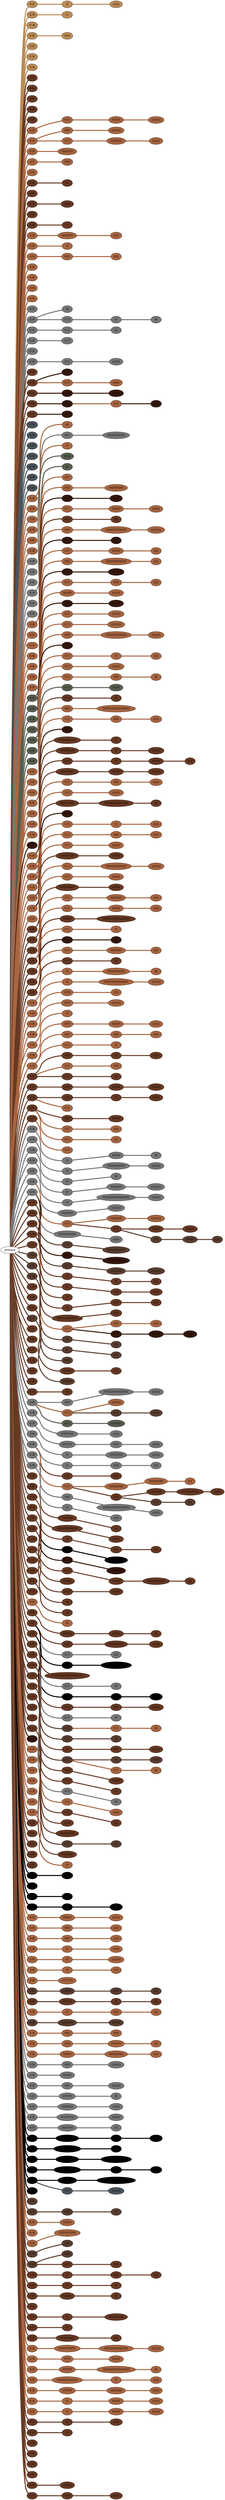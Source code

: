 graph {
 graph [rankdir=LR]
"1" [qtype="pendant_node", pendant_colors="#BB8B54", pendant_ply="S", pendant_attach="R", pendant_length="41", label="S R", style=filled, fillcolor="#BB8B54"]
"primary" -- "1" [qtype="pendant_link",penwidth=5,color="#BB8B54"]
"1:0" [qtype="knot_node", knot_value="1", knot_type="S", knot_position="10.0", knot_spin="S", label="O", style=filled, fillcolor="#BB8B54"]
"1" -- "1:0" [qtype="knot_link",penwidth=5,color="#BB8B54"]
"1:1" [qtype="knot_node", knot_value="5", knot_type="L", knot_position="17.5", knot_spin="S", label="(/////)", style=filled, fillcolor="#BB8B54"]
"1:0" -- "1:1" [qtype="knot_link",penwidth=5,color="#BB8B54"]
"2" [qtype="pendant_node", pendant_colors="#BB8B54", pendant_ply="S", pendant_attach="R", pendant_length="44", label="S R", style=filled, fillcolor="#BB8B54"]
"primary" -- "2" [qtype="pendant_link",penwidth=5,color="#BB8B54"]
"2:0" [qtype="knot_node", knot_value="1", knot_type="S", knot_position="8.5", knot_spin="S", label="O", style=filled, fillcolor="#BB8B54"]
"2" -- "2:0" [qtype="knot_link",penwidth=5,color="#BB8B54"]
"3" [qtype="pendant_node", pendant_colors="#BB8B54", pendant_ply="U", pendant_attach="R", pendant_length="0", label="U R", style=filled, fillcolor="#BB8B54"]
"primary" -- "3" [qtype="pendant_link",penwidth=5,color="#BB8B54"]
"4" [qtype="pendant_node", pendant_colors="#BB8B54", pendant_ply="S", pendant_attach="R", pendant_length="45", label="S R", style=filled, fillcolor="#BB8B54"]
"primary" -- "4" [qtype="pendant_link",penwidth=5,color="#BB8B54"]
"4:0" [qtype="knot_node", knot_value="2", knot_type="S", knot_position="8.5", knot_spin="S", label="O/O", style=filled, fillcolor="#BB8B54"]
"4" -- "4:0" [qtype="knot_link",penwidth=5,color="#BB8B54"]
"5" [qtype="pendant_node", pendant_colors="#BB8B54", pendant_ply="S", pendant_attach="R", pendant_length="46", label="S R", style=filled, fillcolor="#BB8B54"]
"primary" -- "5" [qtype="pendant_link",penwidth=5,color="#BB8B54"]
"6" [qtype="pendant_node", pendant_colors="#BB8B54", pendant_ply="U", pendant_attach="R", pendant_length="0", label="U R", style=filled, fillcolor="#BB8B54"]
"primary" -- "6" [qtype="pendant_link",penwidth=5,color="#BB8B54"]
"7" [qtype="pendant_node", pendant_colors="#BB8B54", pendant_ply="S", pendant_attach="R", pendant_length="60", label="S R", style=filled, fillcolor="#BB8B54"]
"primary" -- "7" [qtype="pendant_link",penwidth=5,color="#BB8B54"]
"8" [qtype="pendant_node", pendant_colors="#673923", pendant_ply="S", pendant_attach="R", pendant_length="49", label="S R", style=filled, fillcolor="#673923"]
"primary" -- "8" [qtype="pendant_link",penwidth=5,color="#673923"]
"9" [qtype="pendant_node", pendant_colors="#673923", pendant_ply="S", pendant_attach="R", pendant_length="13", label="S R", style=filled, fillcolor="#673923"]
"primary" -- "9" [qtype="pendant_link",penwidth=5,color="#673923"]
"10" [qtype="pendant_node", pendant_colors="#673923", pendant_ply="S", pendant_attach="R", pendant_length="2", label="S R", style=filled, fillcolor="#673923"]
"primary" -- "10" [qtype="pendant_link",penwidth=5,color="#673923"]
"11" [qtype="pendant_node", pendant_colors="#673923", pendant_ply="S", pendant_attach="R", pendant_length="49", label="S R", style=filled, fillcolor="#673923"]
"primary" -- "11" [qtype="pendant_link",penwidth=5,color="#673923"]
"12" [qtype="pendant_node", pendant_colors="#673923", pendant_ply="S", pendant_attach="R", pendant_length="50", label="S R", style=filled, fillcolor="#673923"]
"primary" -- "12" [qtype="pendant_link",penwidth=5,color="#673923"]
"13" [qtype="pendant_node", pendant_colors="#A86540", pendant_ply="S", pendant_attach="R", pendant_length="49", label="S R", style=filled, fillcolor="#A86540"]
"primary" -- "13" [qtype="pendant_link",penwidth=5,color="#A86540"]
"13s1" [qtype="pendant_node", pendant_colors="#A86540", pendant_ply="S", pendant_attach="U", pendant_length="30", label="S U", style=filled, fillcolor="#A86540"]
"13" -- "13s1" [qtype="pendant_link",penwidth=5,color="#A86540"]
"13s1:0" [qtype="knot_node", knot_value="3", knot_type="S", knot_position="5.0", knot_spin="Z", label="O\\O\\O", style=filled, fillcolor="#A86540"]
"13s1" -- "13s1:0" [qtype="knot_link",penwidth=5,color="#A86540"]
"13s1:1" [qtype="knot_node", knot_value="8", knot_type="L", knot_position="13.5", knot_spin="S", label="(////////)", style=filled, fillcolor="#A86540"]
"13s1:0" -- "13s1:1" [qtype="knot_link",penwidth=5,color="#A86540"]
"14" [qtype="pendant_node", pendant_colors="#A86540", pendant_ply="S", pendant_attach="R", pendant_length="43", label="S R", style=filled, fillcolor="#A86540"]
"primary" -- "14" [qtype="pendant_link",penwidth=5,color="#A86540"]
"14:0" [qtype="knot_node", knot_value="2", knot_type="S", knot_position="8.5", knot_spin="Z", label="O\\O", style=filled, fillcolor="#A86540"]
"14" -- "14:0" [qtype="knot_link",penwidth=5,color="#A86540"]
"14:1" [qtype="knot_node", knot_value="8", knot_type="L", knot_position="19.0", knot_spin="S", label="(////////)", style=filled, fillcolor="#A86540"]
"14:0" -- "14:1" [qtype="knot_link",penwidth=5,color="#A86540"]
"14s1" [qtype="pendant_node", pendant_colors="#A86540", pendant_ply="S", pendant_attach="U", pendant_length="32", label="S U", style=filled, fillcolor="#A86540"]
"14" -- "14s1" [qtype="pendant_link",penwidth=5,color="#A86540"]
"14s1:0" [qtype="knot_node", knot_value="4", knot_type="S", knot_position="5.0", knot_spin="Z", label="O\\O\\O\\O", style=filled, fillcolor="#A86540"]
"14s1" -- "14s1:0" [qtype="knot_link",penwidth=5,color="#A86540"]
"14s1:1" [qtype="knot_node", knot_value="6", knot_type="L", knot_position="14.0", knot_spin="S", label="(//////)", style=filled, fillcolor="#A86540"]
"14s1:0" -- "14s1:1" [qtype="knot_link",penwidth=5,color="#A86540"]
"15" [qtype="pendant_node", pendant_colors="#A86540", pendant_ply="S", pendant_attach="R", pendant_length="36", label="S R", style=filled, fillcolor="#A86540"]
"primary" -- "15" [qtype="pendant_link",penwidth=5,color="#A86540"]
"15:0" [qtype="knot_node", knot_value="4", knot_type="S", knot_position="14.5", knot_spin="Z", label="O\\O\\O\\O", style=filled, fillcolor="#A86540"]
"15" -- "15:0" [qtype="knot_link",penwidth=5,color="#A86540"]
"16" [qtype="pendant_node", pendant_colors="#A86540", pendant_ply="S", pendant_attach="V", pendant_length="38", label="S V", style=filled, fillcolor="#A86540"]
"primary" -- "16" [qtype="pendant_link",penwidth=5,color="#A86540"]
"16:0" [qtype="knot_node", knot_value="2", knot_type="S", knot_position="13.5", knot_spin="Z", label="O\\O", style=filled, fillcolor="#A86540"]
"16" -- "16:0" [qtype="knot_link",penwidth=5,color="#A86540"]
"17" [qtype="pendant_node", pendant_colors="#A86540,#777777", pendant_ply="S", pendant_attach="R", pendant_length="44", label="S R", style=filled, fillcolor="#A86540"]
"primary" -- "17" [qtype="pendant_link",penwidth=5,color="#A86540"]
"18" [qtype="pendant_node", pendant_colors="#673923", pendant_ply="S", pendant_attach="R", pendant_length="55", label="S R", style=filled, fillcolor="#673923"]
"primary" -- "18" [qtype="pendant_link",penwidth=5,color="#673923"]
"18:0" [qtype="knot_node", knot_value="1", knot_type="S", knot_position="10.5", knot_spin="Z", label="O", style=filled, fillcolor="#673923"]
"18" -- "18:0" [qtype="knot_link",penwidth=5,color="#673923"]
"19" [qtype="pendant_node", pendant_colors="#673923", pendant_ply="S", pendant_attach="R", pendant_length="5", label="S R", style=filled, fillcolor="#673923"]
"primary" -- "19" [qtype="pendant_link",penwidth=5,color="#673923"]
"20" [qtype="pendant_node", pendant_colors="#673923", pendant_ply="S", pendant_attach="R", pendant_length="52", label="S R", style=filled, fillcolor="#673923"]
"primary" -- "20" [qtype="pendant_link",penwidth=5,color="#673923"]
"20:0" [qtype="knot_node", knot_value="5", knot_type="L", knot_position="19.0", knot_spin="S", label="(/////)", style=filled, fillcolor="#673923"]
"20" -- "20:0" [qtype="knot_link",penwidth=5,color="#673923"]
"21" [qtype="pendant_node", pendant_colors="#673923", pendant_ply="S", pendant_attach="R", pendant_length="55", label="S R", style=filled, fillcolor="#673923"]
"primary" -- "21" [qtype="pendant_link",penwidth=5,color="#673923"]
"22" [qtype="pendant_node", pendant_colors="#673923", pendant_ply="S", pendant_attach="R", pendant_length="57", label="S R", style=filled, fillcolor="#673923"]
"primary" -- "22" [qtype="pendant_link",penwidth=5,color="#673923"]
"22:0" [qtype="knot_node", knot_value="1", knot_type="S", knot_position="11.0", knot_spin="Z", label="O", style=filled, fillcolor="#673923"]
"22" -- "22:0" [qtype="knot_link",penwidth=5,color="#673923"]
"23" [qtype="pendant_node", pendant_colors="#A86540,#000000", pendant_ply="S", pendant_attach="R", pendant_length="38", label="S R", style=filled, fillcolor="#A86540"]
"primary" -- "23" [qtype="pendant_link",penwidth=5,color="#A86540"]
"23:0" [qtype="knot_node", knot_value="4", knot_type="S", knot_position="12.5", knot_spin="S", label="O/O/O/O", style=filled, fillcolor="#A86540"]
"23" -- "23:0" [qtype="knot_link",penwidth=5,color="#A86540"]
"23:1" [qtype="knot_node", knot_value="4", knot_type="L", knot_position="18.5", knot_spin="S", label="(////)", style=filled, fillcolor="#A86540"]
"23:0" -- "23:1" [qtype="knot_link",penwidth=5,color="#A86540"]
"24" [qtype="pendant_node", pendant_colors="#A86540,#000000", pendant_ply="S", pendant_attach="R", pendant_length="50", label="S R", style=filled, fillcolor="#A86540"]
"primary" -- "24" [qtype="pendant_link",penwidth=5,color="#A86540"]
"24:0" [qtype="knot_node", knot_value="1", knot_type="S", knot_position="13.5", knot_spin="S", label="O", style=filled, fillcolor="#A86540"]
"24" -- "24:0" [qtype="knot_link",penwidth=5,color="#A86540"]
"25" [qtype="pendant_node", pendant_colors="#A86540,#000000", pendant_ply="S", pendant_attach="R", pendant_length="42", label="S R", style=filled, fillcolor="#A86540"]
"primary" -- "25" [qtype="pendant_link",penwidth=5,color="#A86540"]
"25:0" [qtype="knot_node", knot_value="2", knot_type="S", knot_position="12.5", knot_spin="S", label="O/O", style=filled, fillcolor="#A86540"]
"25" -- "25:0" [qtype="knot_link",penwidth=5,color="#A86540"]
"25:1" [qtype="knot_node", knot_value="3", knot_type="L", knot_position="18.5", knot_spin="S", label="(///)", style=filled, fillcolor="#A86540"]
"25:0" -- "25:1" [qtype="knot_link",penwidth=5,color="#A86540"]
"26" [qtype="pendant_node", pendant_colors="#A86540,#000000", pendant_ply="S", pendant_attach="R", pendant_length="49", label="S R", style=filled, fillcolor="#A86540"]
"primary" -- "26" [qtype="pendant_link",penwidth=5,color="#A86540"]
"27" [qtype="pendant_node", pendant_colors="#A86540,#575E4E", pendant_ply="S", pendant_attach="R", pendant_length="45", label="S R", style=filled, fillcolor="#A86540"]
"primary" -- "27" [qtype="pendant_link",penwidth=5,color="#A86540"]
"28" [qtype="pendant_node", pendant_colors="#A86540,#575E4E", pendant_ply="S", pendant_attach="R", pendant_length="45", label="S R", style=filled, fillcolor="#A86540"]
"primary" -- "28" [qtype="pendant_link",penwidth=5,color="#A86540"]
"29" [qtype="pendant_node", pendant_colors="#A86540,#575E4E", pendant_ply="S", pendant_attach="R", pendant_length="47", label="S R", style=filled, fillcolor="#A86540"]
"primary" -- "29" [qtype="pendant_link",penwidth=5,color="#A86540"]
"30" [qtype="pendant_node", pendant_colors="#777777", pendant_ply="S", pendant_attach="R", pendant_length="30", label="S R", style=filled, fillcolor="#777777"]
"primary" -- "30" [qtype="pendant_link",penwidth=5,color="#777777"]
"31" [qtype="pendant_node", pendant_colors="#777777", pendant_ply="S", pendant_attach="R", pendant_length="55", label="S R", style=filled, fillcolor="#777777"]
"primary" -- "31" [qtype="pendant_link",penwidth=5,color="#777777"]
"31:0" [qtype="knot_node", knot_value="1", knot_type="E", knot_position="20.0", knot_spin="Z", label="\\8", style=filled, fillcolor="#777777"]
"31" -- "31:0" [qtype="knot_link",penwidth=5,color="#777777"]
"31s1" [qtype="pendant_node", pendant_colors="#777777", pendant_ply="S", pendant_attach="U", pendant_length="37", label="S U", style=filled, fillcolor="#777777"]
"31" -- "31s1" [qtype="pendant_link",penwidth=5,color="#777777"]
"31s1:0" [qtype="knot_node", knot_value="1", knot_type="S", knot_position="11.0", knot_spin="Z", label="O", style=filled, fillcolor="#777777"]
"31s1" -- "31s1:0" [qtype="knot_link",penwidth=5,color="#777777"]
"31s1:1" [qtype="knot_node", knot_value="1", knot_type="E", knot_position="17.0", knot_spin="Z", label="\\8", style=filled, fillcolor="#777777"]
"31s1:0" -- "31s1:1" [qtype="knot_link",penwidth=5,color="#777777"]
"32" [qtype="pendant_node", pendant_colors="#777777", pendant_ply="S", pendant_attach="R", pendant_length="58", label="S R", style=filled, fillcolor="#777777"]
"primary" -- "32" [qtype="pendant_link",penwidth=5,color="#777777"]
"32s1" [qtype="pendant_node", pendant_colors="#777777", pendant_ply="S", pendant_attach="U", pendant_length="39", label="S U", style=filled, fillcolor="#777777"]
"32" -- "32s1" [qtype="pendant_link",penwidth=5,color="#777777"]
"32s1:0" [qtype="knot_node", knot_value="2", knot_type="L", knot_position="16.5", knot_spin="S", label="(//)", style=filled, fillcolor="#777777"]
"32s1" -- "32s1:0" [qtype="knot_link",penwidth=5,color="#777777"]
"33" [qtype="pendant_node", pendant_colors="#777777", pendant_ply="S", pendant_attach="R", pendant_length="57", label="S R", style=filled, fillcolor="#777777"]
"primary" -- "33" [qtype="pendant_link",penwidth=5,color="#777777"]
"33s1" [qtype="pendant_node", pendant_colors="#777777", pendant_ply="U", pendant_attach="U", pendant_length="3", label="U U", style=filled, fillcolor="#777777"]
"33" -- "33s1" [qtype="pendant_link",penwidth=5,color="#777777"]
"34" [qtype="pendant_node", pendant_colors="#777777", pendant_ply="U", pendant_attach="R", pendant_length="1", label="U R", style=filled, fillcolor="#777777"]
"primary" -- "34" [qtype="pendant_link",penwidth=5,color="#777777"]
"35" [qtype="pendant_node", pendant_colors="#777777", pendant_ply="S", pendant_attach="R", pendant_length="57", label="S R", style=filled, fillcolor="#777777"]
"primary" -- "35" [qtype="pendant_link",penwidth=5,color="#777777"]
"35s1" [qtype="pendant_node", pendant_colors="#777777", pendant_ply="S", pendant_attach="U", pendant_length="33", label="S U", style=filled, fillcolor="#777777"]
"35" -- "35s1" [qtype="pendant_link",penwidth=5,color="#777777"]
"35s1:0" [qtype="knot_node", knot_value="6", knot_type="L", knot_position="16.5", knot_spin="S", label="(//////)", style=filled, fillcolor="#777777"]
"35s1" -- "35s1:0" [qtype="knot_link",penwidth=5,color="#777777"]
"36" [qtype="pendant_node", pendant_colors="#673923", pendant_ply="S", pendant_attach="R", pendant_length="1", label="S R", style=filled, fillcolor="#673923"]
"primary" -- "36" [qtype="pendant_link",penwidth=5,color="#673923"]
"37" [qtype="pendant_node", pendant_colors="#673923", pendant_ply="S", pendant_attach="R", pendant_length="4", label="S R", style=filled, fillcolor="#673923"]
"primary" -- "37" [qtype="pendant_link",penwidth=5,color="#673923"]
"37s1" [qtype="pendant_node", pendant_colors="#35170C", pendant_ply="S", pendant_attach="U", pendant_length="2", label="S U", style=filled, fillcolor="#35170C"]
"37" -- "37s1" [qtype="pendant_link",penwidth=5,color="#35170C"]
"37s2" [qtype="pendant_node", pendant_colors="#A86540", pendant_ply="S", pendant_attach="U", pendant_length="34", label="S U", style=filled, fillcolor="#A86540"]
"37" -- "37s2" [qtype="pendant_link",penwidth=5,color="#A86540"]
"37s2:0" [qtype="knot_node", knot_value="5", knot_type="L", knot_position="16.5", knot_spin="S", label="(/////)", style=filled, fillcolor="#A86540"]
"37s2" -- "37s2:0" [qtype="knot_link",penwidth=5,color="#A86540"]
"38" [qtype="pendant_node", pendant_colors="#673923", pendant_ply="S", pendant_attach="R", pendant_length="4", label="S R", style=filled, fillcolor="#673923"]
"primary" -- "38" [qtype="pendant_link",penwidth=5,color="#673923"]
"38s1" [qtype="pendant_node", pendant_colors="#35170C", pendant_ply="S", pendant_attach="U", pendant_length="34", label="S U", style=filled, fillcolor="#35170C"]
"38" -- "38s1" [qtype="pendant_link",penwidth=5,color="#35170C"]
"38s1:0" [qtype="knot_node", knot_value="7", knot_type="L", knot_position="16.0", knot_spin="S", label="(///////)", style=filled, fillcolor="#35170C"]
"38s1" -- "38s1:0" [qtype="knot_link",penwidth=5,color="#35170C"]
"39" [qtype="pendant_node", pendant_colors="#673923", pendant_ply="S", pendant_attach="R", pendant_length="3", label="S R", style=filled, fillcolor="#673923"]
"primary" -- "39" [qtype="pendant_link",penwidth=5,color="#673923"]
"39s1" [qtype="pendant_node", pendant_colors="#35170C", pendant_ply="S", pendant_attach="U", pendant_length="4", label="S U", style=filled, fillcolor="#35170C"]
"39" -- "39s1" [qtype="pendant_link",penwidth=5,color="#35170C"]
"39s1s1" [qtype="pendant_node", pendant_colors="#A86540", pendant_ply="S", pendant_attach="U", pendant_length="6", label="S U", style=filled, fillcolor="#A86540"]
"39s1" -- "39s1s1" [qtype="pendant_link",penwidth=5,color="#A86540"]
"39s1s1s1" [qtype="pendant_node", pendant_colors="#35170C", pendant_ply="S", pendant_attach="U", pendant_length="14", label="S U", style=filled, fillcolor="#35170C"]
"39s1s1" -- "39s1s1s1" [qtype="pendant_link",penwidth=5,color="#35170C"]
"40" [qtype="pendant_node", pendant_colors="#673923", pendant_ply="S", pendant_attach="R", pendant_length="4", label="S R", style=filled, fillcolor="#673923"]
"primary" -- "40" [qtype="pendant_link",penwidth=5,color="#673923"]
"40s1" [qtype="pendant_node", pendant_colors="#35170C", pendant_ply="S", pendant_attach="U", pendant_length="6", label="S U", style=filled, fillcolor="#35170C"]
"40" -- "40s1" [qtype="pendant_link",penwidth=5,color="#35170C"]
"41" [qtype="pendant_node", pendant_colors="#4A545C", pendant_ply="U", pendant_attach="R", pendant_length="1", label="U R", style=filled, fillcolor="#4A545C"]
"primary" -- "41" [qtype="pendant_link",penwidth=5,color="#4A545C"]
"42" [qtype="pendant_node", pendant_colors="#4A545C", pendant_ply="S", pendant_attach="R", pendant_length="60", label="S R", style=filled, fillcolor="#4A545C"]
"primary" -- "42" [qtype="pendant_link",penwidth=5,color="#4A545C"]
"43" [qtype="pendant_node", pendant_colors="#4A545C", pendant_ply="S", pendant_attach="R", pendant_length="61", label="S R", style=filled, fillcolor="#4A545C"]
"primary" -- "43" [qtype="pendant_link",penwidth=5,color="#4A545C"]
"44" [qtype="pendant_node", pendant_colors="#4A545C", pendant_ply="U", pendant_attach="R", pendant_length="0", label="U R", style=filled, fillcolor="#4A545C"]
"primary" -- "44" [qtype="pendant_link",penwidth=5,color="#4A545C"]
"45" [qtype="pendant_node", pendant_colors="#4A545C", pendant_ply="U", pendant_attach="R", pendant_length="0", label="U R", style=filled, fillcolor="#4A545C"]
"primary" -- "45" [qtype="pendant_link",penwidth=5,color="#4A545C"]
"46" [qtype="pendant_node", pendant_colors="#4A545C", pendant_ply="S", pendant_attach="R", pendant_length="61", label="S R", style=filled, fillcolor="#4A545C"]
"primary" -- "46" [qtype="pendant_link",penwidth=5,color="#4A545C"]
"47" [qtype="pendant_node", pendant_colors="#4A545C", pendant_ply="S", pendant_attach="R", pendant_length="61", label="S R", style=filled, fillcolor="#4A545C"]
"primary" -- "47" [qtype="pendant_link",penwidth=5,color="#4A545C"]
"48" [qtype="pendant_node", pendant_colors="#A86540,#777777", pendant_ply="S", pendant_attach="R", pendant_length="47", label="S R", style=filled, fillcolor="#A86540"]
"primary" -- "48" [qtype="pendant_link",penwidth=5,color="#A86540"]
"48:0" [qtype="knot_node", knot_value="1", knot_type="E", knot_position="21.0", knot_spin="Z", label="\\8", style=filled, fillcolor="#A86540"]
"48" -- "48:0" [qtype="knot_link",penwidth=5,color="#A86540"]
"49" [qtype="pendant_node", pendant_colors="#A86540,#777777", pendant_ply="S", pendant_attach="R", pendant_length="44", label="S R", style=filled, fillcolor="#A86540"]
"primary" -- "49" [qtype="pendant_link",penwidth=5,color="#A86540"]
"50" [qtype="pendant_node", pendant_colors="#A86540,#777777", pendant_ply="S", pendant_attach="R", pendant_length="45", label="S R", style=filled, fillcolor="#A86540"]
"primary" -- "50" [qtype="pendant_link",penwidth=5,color="#A86540"]
"51" [qtype="pendant_node", pendant_colors="#A86540,#777777", pendant_ply="S", pendant_attach="R", pendant_length="41", label="S R", style=filled, fillcolor="#A86540"]
"primary" -- "51" [qtype="pendant_link",penwidth=5,color="#A86540"]
"52" [qtype="pendant_node", pendant_colors="#A86540,#777777", pendant_ply="S", pendant_attach="R", pendant_length="47", label="S R", style=filled, fillcolor="#A86540"]
"primary" -- "52" [qtype="pendant_link",penwidth=5,color="#A86540"]
"53" [qtype="pendant_node", pendant_colors="#A86540,#777777", pendant_ply="S", pendant_attach="R", pendant_length="47", label="S R", style=filled, fillcolor="#A86540"]
"primary" -- "53" [qtype="pendant_link",penwidth=5,color="#A86540"]
"54" [qtype="pendant_node", pendant_colors="#777777", pendant_ply="S", pendant_attach="R", pendant_length="63", label="S R", style=filled, fillcolor="#777777"]
"primary" -- "54" [qtype="pendant_link",penwidth=5,color="#777777"]
"55" [qtype="pendant_node", pendant_colors="#777777", pendant_ply="S", pendant_attach="R", pendant_length="60", label="S R", style=filled, fillcolor="#777777"]
"primary" -- "55" [qtype="pendant_link",penwidth=5,color="#777777"]
"56" [qtype="pendant_node", pendant_colors="#777777", pendant_ply="S", pendant_attach="R", pendant_length="58", label="S R", style=filled, fillcolor="#777777"]
"primary" -- "56" [qtype="pendant_link",penwidth=5,color="#777777"]
"57" [qtype="pendant_node", pendant_colors="#777777", pendant_ply="S", pendant_attach="R", pendant_length="31", label="S R", style=filled, fillcolor="#777777"]
"primary" -- "57" [qtype="pendant_link",penwidth=5,color="#777777"]
"57:0" [qtype="knot_node", knot_value="2", knot_type="S", knot_position="3.0", knot_spin="Z", label="O\\O", style=filled, fillcolor="#777777"]
"57" -- "57:0" [qtype="knot_link",penwidth=5,color="#777777"]
"57:1" [qtype="knot_node", knot_value="6", knot_type="S", knot_position="10.5", knot_spin="Z", label="O\\O\\O\\O\\O\\O", style=filled, fillcolor="#777777"]
"57:0" -- "57:1" [qtype="knot_link",penwidth=5,color="#777777"]
"58" [qtype="pendant_node", pendant_colors="#777777", pendant_ply="S", pendant_attach="R", pendant_length="45", label="S R", style=filled, fillcolor="#777777"]
"primary" -- "58" [qtype="pendant_link",penwidth=5,color="#777777"]
"59" [qtype="pendant_node", pendant_colors="#777777", pendant_ply="S", pendant_attach="R", pendant_length="44", label="S R", style=filled, fillcolor="#777777"]
"primary" -- "59" [qtype="pendant_link",penwidth=5,color="#777777"]
"60" [qtype="pendant_node", pendant_colors="#A86540,#777777", pendant_ply="S", pendant_attach="R", pendant_length="43", label="S R", style=filled, fillcolor="#A86540"]
"primary" -- "60" [qtype="pendant_link",penwidth=5,color="#A86540"]
"60:0" [qtype="knot_node", knot_value="1", knot_type="S", knot_position="11.5", knot_spin="Z", label="O", style=filled, fillcolor="#A86540"]
"60" -- "60:0" [qtype="knot_link",penwidth=5,color="#A86540"]
"61" [qtype="pendant_node", pendant_colors="#A86540,#777777", pendant_ply="S", pendant_attach="R", pendant_length="41", label="S R", style=filled, fillcolor="#A86540"]
"primary" -- "61" [qtype="pendant_link",penwidth=5,color="#A86540"]
"62" [qtype="pendant_node", pendant_colors="#A86540,#777777", pendant_ply="U", pendant_attach="U", pendant_length="41", label="U U", style=filled, fillcolor="#A86540"]
"primary" -- "62" [qtype="pendant_link",penwidth=5,color="#A86540"]
"63" [qtype="pendant_node", pendant_colors="#A86540,#777777", pendant_ply="S", pendant_attach="R", pendant_length="43", label="S R", style=filled, fillcolor="#A86540"]
"primary" -- "63" [qtype="pendant_link",penwidth=5,color="#A86540"]
"64" [qtype="pendant_node", pendant_colors="#A86540,#777777", pendant_ply="S", pendant_attach="R", pendant_length="40", label="S R", style=filled, fillcolor="#A86540"]
"primary" -- "64" [qtype="pendant_link",penwidth=5,color="#A86540"]
"65" [qtype="pendant_node", pendant_colors="#A86540,#777777", pendant_ply="S", pendant_attach="R", pendant_length="42", label="S R", style=filled, fillcolor="#A86540"]
"primary" -- "65" [qtype="pendant_link",penwidth=5,color="#A86540"]
"66" [qtype="pendant_node", pendant_colors="#A86540,#777777", pendant_ply="S", pendant_attach="R", pendant_length="39", label="S R", style=filled, fillcolor="#A86540"]
"primary" -- "66" [qtype="pendant_link",penwidth=5,color="#A86540"]
"67" [qtype="pendant_node", pendant_colors="#575E4E,#673923", pendant_ply="S", pendant_attach="R", pendant_length="44", label="S R", style=filled, fillcolor="#575E4E"]
"primary" -- "67" [qtype="pendant_link",penwidth=5,color="#575E4E"]
"67:0" [qtype="knot_node", knot_value="5", knot_type="L", knot_position="20.5", knot_spin="S", label="(/////)", style=filled, fillcolor="#575E4E"]
"67" -- "67:0" [qtype="knot_link",penwidth=5,color="#575E4E"]
"68" [qtype="pendant_node", pendant_colors="#575E4E,#673923", pendant_ply="S", pendant_attach="R", pendant_length="49", label="S R", style=filled, fillcolor="#575E4E"]
"primary" -- "68" [qtype="pendant_link",penwidth=5,color="#575E4E"]
"69" [qtype="pendant_node", pendant_colors="#575E4E,#673923", pendant_ply="S", pendant_attach="R", pendant_length="48", label="S R", style=filled, fillcolor="#575E4E"]
"primary" -- "69" [qtype="pendant_link",penwidth=5,color="#575E4E"]
"70" [qtype="pendant_node", pendant_colors="#575E4E,#673923", pendant_ply="S", pendant_attach="R", pendant_length="51", label="S R", style=filled, fillcolor="#575E4E"]
"primary" -- "70" [qtype="pendant_link",penwidth=5,color="#575E4E"]
"71" [qtype="pendant_node", pendant_colors="#575E4E,#673923", pendant_ply="S", pendant_attach="R", pendant_length="48", label="S R", style=filled, fillcolor="#575E4E"]
"primary" -- "71" [qtype="pendant_link",penwidth=5,color="#575E4E"]
"71:0" [qtype="knot_node", knot_value="1", knot_type="E", knot_position="19.5", knot_spin="Z", label="\\8", style=filled, fillcolor="#575E4E"]
"71" -- "71:0" [qtype="knot_link",penwidth=5,color="#575E4E"]
"72" [qtype="pendant_node", pendant_colors="#575E4E,#673923", pendant_ply="S", pendant_attach="R", pendant_length="49", label="S R", style=filled, fillcolor="#575E4E"]
"primary" -- "72" [qtype="pendant_link",penwidth=5,color="#575E4E"]
"73" [qtype="pendant_node", pendant_colors="#575E4E,#673923", pendant_ply="S", pendant_attach="R", pendant_length="49", label="S R", style=filled, fillcolor="#575E4E"]
"primary" -- "73" [qtype="pendant_link",penwidth=5,color="#575E4E"]
"74" [qtype="pendant_node", pendant_colors="#A86540", pendant_ply="S", pendant_attach="R", pendant_length="52", label="S R", style=filled, fillcolor="#A86540"]
"primary" -- "74" [qtype="pendant_link",penwidth=5,color="#A86540"]
"75" [qtype="pendant_node", pendant_colors="#A86540", pendant_ply="S", pendant_attach="R", pendant_length="53", label="S R", style=filled, fillcolor="#A86540"]
"primary" -- "75" [qtype="pendant_link",penwidth=5,color="#A86540"]
"76" [qtype="pendant_node", pendant_colors="#A86540", pendant_ply="S", pendant_attach="R", pendant_length="41", label="S R", style=filled, fillcolor="#A86540"]
"primary" -- "76" [qtype="pendant_link",penwidth=5,color="#A86540"]
"77" [qtype="pendant_node", pendant_colors="#A86540", pendant_ply="S", pendant_attach="R", pendant_length="38", label="S R", style=filled, fillcolor="#A86540"]
"primary" -- "77" [qtype="pendant_link",penwidth=5,color="#A86540"]
"77:0" [qtype="knot_node", knot_value="3", knot_type="L", knot_position="19.5", knot_spin="S", label="(///)", style=filled, fillcolor="#A86540"]
"77" -- "77:0" [qtype="knot_link",penwidth=5,color="#A86540"]
"78" [qtype="pendant_node", pendant_colors="#A86540", pendant_ply="S", pendant_attach="R", pendant_length="39", label="S R", style=filled, fillcolor="#A86540"]
"primary" -- "78" [qtype="pendant_link",penwidth=5,color="#A86540"]
"79" [qtype="pendant_node", pendant_colors="#A86540", pendant_ply="S", pendant_attach="R", pendant_length="39", label="S R", style=filled, fillcolor="#A86540"]
"primary" -- "79" [qtype="pendant_link",penwidth=5,color="#A86540"]
"80" [qtype="pendant_node", pendant_colors="#A86540", pendant_ply="S", pendant_attach="R", pendant_length="41", label="S R", style=filled, fillcolor="#A86540"]
"primary" -- "80" [qtype="pendant_link",penwidth=5,color="#A86540"]
"81" [qtype="pendant_node", pendant_colors="#35170C,#575E4E", pendant_ply="S", pendant_attach="R", pendant_length="16", label="S R", style=filled, fillcolor="#35170C"]
"primary" -- "81" [qtype="pendant_link",penwidth=5,color="#35170C"]
"82" [qtype="pendant_node", pendant_colors="#A86540", pendant_ply="S", pendant_attach="R", pendant_length="40", label="S R", style=filled, fillcolor="#A86540"]
"primary" -- "82" [qtype="pendant_link",penwidth=5,color="#A86540"]
"82:0" [qtype="knot_node", knot_value="2", knot_type="S", knot_position="5.0", knot_spin="Z", label="O\\O", style=filled, fillcolor="#A86540"]
"82" -- "82:0" [qtype="knot_link",penwidth=5,color="#A86540"]
"82:1" [qtype="knot_node", knot_value="5", knot_type="S", knot_position="11.5", knot_spin="Z", label="O\\O\\O\\O\\O", style=filled, fillcolor="#A86540"]
"82:0" -- "82:1" [qtype="knot_link",penwidth=5,color="#A86540"]
"82s1" [qtype="pendant_node", pendant_colors="#35170C", pendant_ply="S", pendant_attach="U", pendant_length="20", label="S U", style=filled, fillcolor="#35170C"]
"82" -- "82s1" [qtype="pendant_link",penwidth=5,color="#35170C"]
"82s1:0" [qtype="knot_node", knot_value="5", knot_type="L", knot_position="10.5", knot_spin="S", label="(/////)", style=filled, fillcolor="#35170C"]
"82s1" -- "82s1:0" [qtype="knot_link",penwidth=5,color="#35170C"]
"82s2" [qtype="pendant_node", pendant_colors="#A86540,#777777", pendant_ply="S", pendant_attach="U", pendant_length="32", label="S U", style=filled, fillcolor="#A86540"]
"82" -- "82s2" [qtype="pendant_link",penwidth=5,color="#A86540"]
"82s2:0" [qtype="knot_node", knot_value="3", knot_type="S", knot_position="2.5", knot_spin="Z", label="O\\O\\O", style=filled, fillcolor="#A86540"]
"82s2" -- "82s2:0" [qtype="knot_link",penwidth=5,color="#A86540"]
"82s2:1" [qtype="knot_node", knot_value="6", knot_type="L", knot_position="19.5", knot_spin="S", label="(//////)", style=filled, fillcolor="#A86540"]
"82s2:0" -- "82s2:1" [qtype="knot_link",penwidth=5,color="#A86540"]
"82s3" [qtype="pendant_node", pendant_colors="#673923", pendant_ply="S", pendant_attach="U", pendant_length="30", label="S U", style=filled, fillcolor="#673923"]
"82" -- "82s3" [qtype="pendant_link",penwidth=5,color="#673923"]
"82s3:0" [qtype="knot_node", knot_value="1", knot_type="E", knot_position="9.0", knot_spin="U", label="?8", style=filled, fillcolor="#673923"]
"82s3" -- "82s3:0" [qtype="knot_link",penwidth=5,color="#673923"]
"83" [qtype="pendant_node", pendant_colors="#A86540", pendant_ply="S", pendant_attach="R", pendant_length="34", label="S R", style=filled, fillcolor="#A86540"]
"primary" -- "83" [qtype="pendant_link",penwidth=5,color="#A86540"]
"83:0" [qtype="knot_node", knot_value="2", knot_type="S", knot_position="5.0", knot_spin="S", label="O/O", style=filled, fillcolor="#A86540"]
"83" -- "83:0" [qtype="knot_link",penwidth=5,color="#A86540"]
"83:1" [qtype="knot_node", knot_value="7", knot_type="S", knot_position="11.5", knot_spin="S", label="O/O/O/O/O/O/O", style=filled, fillcolor="#A86540"]
"83:0" -- "83:1" [qtype="knot_link",penwidth=5,color="#A86540"]
"83:2" [qtype="knot_node", knot_value="9", knot_type="L", knot_position="19.5", knot_spin="S", label="(/////////)", style=filled, fillcolor="#A86540"]
"83:1" -- "83:2" [qtype="knot_link",penwidth=5,color="#A86540"]
"83s1" [qtype="pendant_node", pendant_colors="#35170C", pendant_ply="S", pendant_attach="U", pendant_length="23", label="S U", style=filled, fillcolor="#35170C"]
"83" -- "83s1" [qtype="pendant_link",penwidth=5,color="#35170C"]
"83s1:0" [qtype="knot_node", knot_value="3", knot_type="L", knot_position="11.5", knot_spin="S", label="(///)", style=filled, fillcolor="#35170C"]
"83s1" -- "83s1:0" [qtype="knot_link",penwidth=5,color="#35170C"]
"83s2" [qtype="pendant_node", pendant_colors="#A86540,#777777", pendant_ply="S", pendant_attach="U", pendant_length="35", label="S U", style=filled, fillcolor="#A86540"]
"83" -- "83s2" [qtype="pendant_link",penwidth=5,color="#A86540"]
"83s2:0" [qtype="knot_node", knot_value="3", knot_type="S", knot_position="2.5", knot_spin="Z", label="O\\O\\O", style=filled, fillcolor="#A86540"]
"83s2" -- "83s2:0" [qtype="knot_link",penwidth=5,color="#A86540"]
"83s2:1" [qtype="knot_node", knot_value="3", knot_type="L", knot_position="10.5", knot_spin="S", label="(///)", style=filled, fillcolor="#A86540"]
"83s2:0" -- "83s2:1" [qtype="knot_link",penwidth=5,color="#A86540"]
"84" [qtype="pendant_node", pendant_colors="#A86540", pendant_ply="S", pendant_attach="R", pendant_length="36", label="S R", style=filled, fillcolor="#A86540"]
"primary" -- "84" [qtype="pendant_link",penwidth=5,color="#A86540"]
"84:0" [qtype="knot_node", knot_value="2", knot_type="S", knot_position="5.5", knot_spin="S", label="O/O", style=filled, fillcolor="#A86540"]
"84" -- "84:0" [qtype="knot_link",penwidth=5,color="#A86540"]
"84:1" [qtype="knot_node", knot_value="7", knot_type="S", knot_position="12.0", knot_spin="S", label="O/O/O/O/O/O/O", style=filled, fillcolor="#A86540"]
"84:0" -- "84:1" [qtype="knot_link",penwidth=5,color="#A86540"]
"84:2" [qtype="knot_node", knot_value="2", knot_type="L", knot_position="20.0", knot_spin="S", label="(//)", style=filled, fillcolor="#A86540"]
"84:1" -- "84:2" [qtype="knot_link",penwidth=5,color="#A86540"]
"84s1" [qtype="pendant_node", pendant_colors="#35170C", pendant_ply="S", pendant_attach="U", pendant_length="32", label="S U", style=filled, fillcolor="#35170C"]
"84" -- "84s1" [qtype="pendant_link",penwidth=5,color="#35170C"]
"84s1:0" [qtype="knot_node", knot_value="8", knot_type="L", knot_position="11.5", knot_spin="S", label="(////////)", style=filled, fillcolor="#35170C"]
"84s1" -- "84s1:0" [qtype="knot_link",penwidth=5,color="#35170C"]
"84s2" [qtype="pendant_node", pendant_colors="#A86540,#777777", pendant_ply="S", pendant_attach="U", pendant_length="39", label="S U", style=filled, fillcolor="#A86540"]
"84" -- "84s2" [qtype="pendant_link",penwidth=5,color="#A86540"]
"84s2:0" [qtype="knot_node", knot_value="2", knot_type="S", knot_position="2.0", knot_spin="Z", label="O\\O", style=filled, fillcolor="#A86540"]
"84s2" -- "84s2:0" [qtype="knot_link",penwidth=5,color="#A86540"]
"84s2:1" [qtype="knot_node", knot_value="3", knot_type="L", knot_position="11.0", knot_spin="Z", label="(\\\\\\)", style=filled, fillcolor="#A86540"]
"84s2:0" -- "84s2:1" [qtype="knot_link",penwidth=5,color="#A86540"]
"85" [qtype="pendant_node", pendant_colors="#A86540", pendant_ply="S", pendant_attach="R", pendant_length="36", label="S R", style=filled, fillcolor="#A86540"]
"primary" -- "85" [qtype="pendant_link",penwidth=5,color="#A86540"]
"85:0" [qtype="knot_node", knot_value="3", knot_type="S", knot_position="5.5", knot_spin="S", label="O/O/O", style=filled, fillcolor="#A86540"]
"85" -- "85:0" [qtype="knot_link",penwidth=5,color="#A86540"]
"85:1" [qtype="knot_node", knot_value="7", knot_type="L", knot_position="20.5", knot_spin="S", label="(///////)", style=filled, fillcolor="#A86540"]
"85:0" -- "85:1" [qtype="knot_link",penwidth=5,color="#A86540"]
"85s1" [qtype="pendant_node", pendant_colors="#35170C", pendant_ply="S", pendant_attach="U", pendant_length="33", label="S U", style=filled, fillcolor="#35170C"]
"85" -- "85s1" [qtype="pendant_link",penwidth=5,color="#35170C"]
"85s1:0" [qtype="knot_node", knot_value="7", knot_type="L", knot_position="11.5", knot_spin="S", label="(///////)", style=filled, fillcolor="#35170C"]
"85s1" -- "85s1:0" [qtype="knot_link",penwidth=5,color="#35170C"]
"85s2" [qtype="pendant_node", pendant_colors="#A86540,#777777", pendant_ply="S", pendant_attach="U", pendant_length="23", label="S U", style=filled, fillcolor="#A86540"]
"85" -- "85s2" [qtype="pendant_link",penwidth=5,color="#A86540"]
"85s2:0" [qtype="knot_node", knot_value="8", knot_type="L", knot_position="11.0", knot_spin="S", label="(////////)", style=filled, fillcolor="#A86540"]
"85s2" -- "85s2:0" [qtype="knot_link",penwidth=5,color="#A86540"]
"85s3" [qtype="pendant_node", pendant_colors="#A86540", pendant_ply="S", pendant_attach="U", pendant_length="30", label="S U", style=filled, fillcolor="#A86540"]
"85" -- "85s3" [qtype="pendant_link",penwidth=5,color="#A86540"]
"85s3:0" [qtype="knot_node", knot_value="9", knot_type="L", knot_position="10.5", knot_spin="S", label="(/////////)", style=filled, fillcolor="#A86540"]
"85s3" -- "85s3:0" [qtype="knot_link",penwidth=5,color="#A86540"]
"86" [qtype="pendant_node", pendant_colors="#A86540", pendant_ply="S", pendant_attach="R", pendant_length="35", label="S R", style=filled, fillcolor="#A86540"]
"primary" -- "86" [qtype="pendant_link",penwidth=5,color="#A86540"]
"86:0" [qtype="knot_node", knot_value="2", knot_type="S", knot_position="5.5", knot_spin="S", label="O/O", style=filled, fillcolor="#A86540"]
"86" -- "86:0" [qtype="knot_link",penwidth=5,color="#A86540"]
"86:1" [qtype="knot_node", knot_value="7", knot_type="S", knot_position="13.0", knot_spin="S", label="O/O/O/O/O/O/O", style=filled, fillcolor="#A86540"]
"86:0" -- "86:1" [qtype="knot_link",penwidth=5,color="#A86540"]
"86:2" [qtype="knot_node", knot_value="8", knot_type="L", knot_position="20.5", knot_spin="S", label="(////////)", style=filled, fillcolor="#A86540"]
"86:1" -- "86:2" [qtype="knot_link",penwidth=5,color="#A86540"]
"86s1" [qtype="pendant_node", pendant_colors="#35170C", pendant_ply="S", pendant_attach="U", pendant_length="4", label="S U", style=filled, fillcolor="#35170C"]
"86" -- "86s1" [qtype="pendant_link",penwidth=5,color="#35170C"]
"86s2" [qtype="pendant_node", pendant_colors="#A86540,#777777", pendant_ply="S", pendant_attach="U", pendant_length="38", label="S U", style=filled, fillcolor="#A86540"]
"86" -- "86s2" [qtype="pendant_link",penwidth=5,color="#A86540"]
"86s2:0" [qtype="knot_node", knot_value="1", knot_type="S", knot_position="4.5", knot_spin="Z", label="O", style=filled, fillcolor="#A86540"]
"86s2" -- "86s2:0" [qtype="knot_link",penwidth=5,color="#A86540"]
"86s2:1" [qtype="knot_node", knot_value="3", knot_type="L", knot_position="12.5", knot_spin="S", label="(///)", style=filled, fillcolor="#A86540"]
"86s2:0" -- "86s2:1" [qtype="knot_link",penwidth=5,color="#A86540"]
"86s3" [qtype="pendant_node", pendant_colors="#A86540", pendant_ply="S", pendant_attach="U", pendant_length="33", label="S U", style=filled, fillcolor="#A86540"]
"86" -- "86s3" [qtype="pendant_link",penwidth=5,color="#A86540"]
"86s3:0" [qtype="knot_node", knot_value="8", knot_type="L", knot_position="12.0", knot_spin="S", label="(////////)", style=filled, fillcolor="#A86540"]
"86s3" -- "86s3:0" [qtype="knot_link",penwidth=5,color="#A86540"]
"86s4" [qtype="pendant_node", pendant_colors="#A86540,#777777", pendant_ply="S", pendant_attach="U", pendant_length="48", label="S U", style=filled, fillcolor="#A86540"]
"86" -- "86s4" [qtype="pendant_link",penwidth=5,color="#A86540"]
"86s4:0" [qtype="knot_node", knot_value="2", knot_type="S", knot_position="4.0", knot_spin="Z", label="O\\O", style=filled, fillcolor="#A86540"]
"86s4" -- "86s4:0" [qtype="knot_link",penwidth=5,color="#A86540"]
"86s4:1" [qtype="knot_node", knot_value="1", knot_type="E", knot_position="11.5", knot_spin="Z", label="\\8", style=filled, fillcolor="#A86540"]
"86s4:0" -- "86s4:1" [qtype="knot_link",penwidth=5,color="#A86540"]
"86s5" [qtype="pendant_node", pendant_colors="#575E4E,#A86540", pendant_ply="S", pendant_attach="U", pendant_length="33", label="S U", style=filled, fillcolor="#575E4E"]
"86" -- "86s5" [qtype="pendant_link",penwidth=5,color="#575E4E"]
"86s5:0" [qtype="knot_node", knot_value="6", knot_type="L", knot_position="11.0", knot_spin="S", label="(//////)", style=filled, fillcolor="#575E4E"]
"86s5" -- "86s5:0" [qtype="knot_link",penwidth=5,color="#575E4E"]
"86s6" [qtype="pendant_node", pendant_colors="#673923", pendant_ply="S", pendant_attach="U", pendant_length="34", label="S U", style=filled, fillcolor="#673923"]
"86" -- "86s6" [qtype="pendant_link",penwidth=5,color="#673923"]
"86s6:0" [qtype="knot_node", knot_value="1", knot_type="E", knot_position="11.0", knot_spin="Z", label="\\8", style=filled, fillcolor="#673923"]
"86s6" -- "86s6:0" [qtype="knot_link",penwidth=5,color="#673923"]
"87" [qtype="pendant_node", pendant_colors="#A86540", pendant_ply="S", pendant_attach="R", pendant_length="40", label="S R", style=filled, fillcolor="#A86540"]
"primary" -- "87" [qtype="pendant_link",penwidth=5,color="#A86540"]
"87:0" [qtype="knot_node", knot_value="2", knot_type="S", knot_position="6.0", knot_spin="S", label="O/O", style=filled, fillcolor="#A86540"]
"87" -- "87:0" [qtype="knot_link",penwidth=5,color="#A86540"]
"87:1" [qtype="knot_node", knot_value="9", knot_type="S", knot_position="12.5", knot_spin="S", label="O/O/O/O/O/O/O/O/O", style=filled, fillcolor="#A86540"]
"87:0" -- "87:1" [qtype="knot_link",penwidth=5,color="#A86540"]
"87s1" [qtype="pendant_node", pendant_colors="#A86540,#777777", pendant_ply="S", pendant_attach="U", pendant_length="18", label="S U", style=filled, fillcolor="#A86540"]
"87" -- "87s1" [qtype="pendant_link",penwidth=5,color="#A86540"]
"87s1:0" [qtype="knot_node", knot_value="2", knot_type="S", knot_position="3.0", knot_spin="S", label="O/O", style=filled, fillcolor="#A86540"]
"87s1" -- "87s1:0" [qtype="knot_link",penwidth=5,color="#A86540"]
"87s1:1" [qtype="knot_node", knot_value="4", knot_type="L", knot_position="10.0", knot_spin="S", label="(////)", style=filled, fillcolor="#A86540"]
"87s1:0" -- "87s1:1" [qtype="knot_link",penwidth=5,color="#A86540"]
"87s2" [qtype="pendant_node", pendant_colors="#35170C", pendant_ply="S", pendant_attach="U", pendant_length="3", label="S U", style=filled, fillcolor="#35170C"]
"87" -- "87s2" [qtype="pendant_link",penwidth=5,color="#35170C"]
"88" [qtype="pendant_node", pendant_colors="#A86540", pendant_ply="S", pendant_attach="R", pendant_length="50", label="S R", style=filled, fillcolor="#A86540"]
"primary" -- "88" [qtype="pendant_link",penwidth=5,color="#A86540"]
"89" [qtype="pendant_node", pendant_colors="#673923,#A86540", pendant_ply="S", pendant_attach="R", pendant_length="46", label="S R", style=filled, fillcolor="#673923"]
"primary" -- "89" [qtype="pendant_link",penwidth=5,color="#673923"]
"89:0" [qtype="knot_node", knot_value="6", knot_type="S", knot_position="5.5", knot_spin="S", label="O/O/O/O/O/O", style=filled, fillcolor="#673923"]
"89" -- "89:0" [qtype="knot_link",penwidth=5,color="#673923"]
"89:1" [qtype="knot_node", knot_value="1", knot_type="S", knot_position="12.0", knot_spin="S", label="O", style=filled, fillcolor="#673923"]
"89:0" -- "89:1" [qtype="knot_link",penwidth=5,color="#673923"]
"90" [qtype="pendant_node", pendant_colors="#673923,#A86540", pendant_ply="S", pendant_attach="R", pendant_length="35", label="S R", style=filled, fillcolor="#673923"]
"primary" -- "90" [qtype="pendant_link",penwidth=5,color="#673923"]
"90:0" [qtype="knot_node", knot_value="5", knot_type="S", knot_position="6.5", knot_spin="S", label="O/O/O/O/O", style=filled, fillcolor="#673923"]
"90" -- "90:0" [qtype="knot_link",penwidth=5,color="#673923"]
"90:1" [qtype="knot_node", knot_value="1", knot_type="S", knot_position="12.0", knot_spin="S", label="O", style=filled, fillcolor="#673923"]
"90:0" -- "90:1" [qtype="knot_link",penwidth=5,color="#673923"]
"90:2" [qtype="knot_node", knot_value="8", knot_type="L", knot_position="20.0", knot_spin="S", label="(////////)", style=filled, fillcolor="#673923"]
"90:1" -- "90:2" [qtype="knot_link",penwidth=5,color="#673923"]
"90s1" [qtype="pendant_node", pendant_colors="#673923,#777777", pendant_ply="S", pendant_attach="U", pendant_length="17", label="S U", style=filled, fillcolor="#673923"]
"90" -- "90s1" [qtype="pendant_link",penwidth=5,color="#673923"]
"90s1:0" [qtype="knot_node", knot_value="1", knot_type="S", knot_position="0.5", knot_spin="Z", label="O", style=filled, fillcolor="#673923"]
"90s1" -- "90s1:0" [qtype="knot_link",penwidth=5,color="#673923"]
"90s1:1" [qtype="knot_node", knot_value="3", knot_type="S", knot_position="5.5", knot_spin="Z", label="O\\O\\O", style=filled, fillcolor="#673923"]
"90s1:0" -- "90s1:1" [qtype="knot_link",penwidth=5,color="#673923"]
"90s1:2" [qtype="knot_node", knot_value="3", knot_type="L", knot_position="11.0", knot_spin="S", label="(///)", style=filled, fillcolor="#673923"]
"90s1:1" -- "90s1:2" [qtype="knot_link",penwidth=5,color="#673923"]
"91" [qtype="pendant_node", pendant_colors="#673923,#777777", pendant_ply="S", pendant_attach="R", pendant_length="29", label="S R", style=filled, fillcolor="#673923"]
"primary" -- "91" [qtype="pendant_link",penwidth=5,color="#673923"]
"91:0" [qtype="knot_node", knot_value="5", knot_type="S", knot_position="7.0", knot_spin="S", label="O/O/O/O/O", style=filled, fillcolor="#673923"]
"91" -- "91:0" [qtype="knot_link",penwidth=5,color="#673923"]
"91:1" [qtype="knot_node", knot_value="3", knot_type="S", knot_position="12.5", knot_spin="S", label="O/O/O", style=filled, fillcolor="#673923"]
"91:0" -- "91:1" [qtype="knot_link",penwidth=5,color="#673923"]
"91:2" [qtype="knot_node", knot_value="8", knot_type="L", knot_position="20.0", knot_spin="S", label="(////////)", style=filled, fillcolor="#673923"]
"91:1" -- "91:2" [qtype="knot_link",penwidth=5,color="#673923"]
"91s1" [qtype="pendant_node", pendant_colors="#A86540,#777777", pendant_ply="S", pendant_attach="U", pendant_length="36", label="S U", style=filled, fillcolor="#A86540"]
"91" -- "91s1" [qtype="pendant_link",penwidth=5,color="#A86540"]
"91s1:0" [qtype="knot_node", knot_value="2", knot_type="S", knot_position="2.5", knot_spin="Z", label="O\\O", style=filled, fillcolor="#A86540"]
"91s1" -- "91s1:0" [qtype="knot_link",penwidth=5,color="#A86540"]
"91s1:1" [qtype="knot_node", knot_value="5", knot_type="L", knot_position="9.5", knot_spin="S", label="(/////)", style=filled, fillcolor="#A86540"]
"91s1:0" -- "91s1:1" [qtype="knot_link",penwidth=5,color="#A86540"]
"91s2" [qtype="pendant_node", pendant_colors="#A86540", pendant_ply="S", pendant_attach="U", pendant_length="34", label="S U", style=filled, fillcolor="#A86540"]
"91" -- "91s2" [qtype="pendant_link",penwidth=5,color="#A86540"]
"91s2:0" [qtype="knot_node", knot_value="7", knot_type="L", knot_position="9.0", knot_spin="S", label="(///////)", style=filled, fillcolor="#A86540"]
"91s2" -- "91s2:0" [qtype="knot_link",penwidth=5,color="#A86540"]
"92" [qtype="pendant_node", pendant_colors="#673923,#A86540", pendant_ply="S", pendant_attach="R", pendant_length="33", label="S R", style=filled, fillcolor="#673923"]
"primary" -- "92" [qtype="pendant_link",penwidth=5,color="#673923"]
"92:0" [qtype="knot_node", knot_value="5", knot_type="S", knot_position="7.5", knot_spin="S", label="O/O/O/O/O", style=filled, fillcolor="#673923"]
"92" -- "92:0" [qtype="knot_link",penwidth=5,color="#673923"]
"92:1" [qtype="knot_node", knot_value="8", knot_type="S", knot_position="13.5", knot_spin="S", label="O/O/O/O/O/O/O/O", style=filled, fillcolor="#673923"]
"92:0" -- "92:1" [qtype="knot_link",penwidth=5,color="#673923"]
"92:2" [qtype="knot_node", knot_value="1", knot_type="E", knot_position="21.0", knot_spin="Z", label="\\8", style=filled, fillcolor="#673923"]
"92:1" -- "92:2" [qtype="knot_link",penwidth=5,color="#673923"]
"92s1" [qtype="pendant_node", pendant_colors="#35170C", pendant_ply="S", pendant_attach="U", pendant_length="0", label="S U", style=filled, fillcolor="#35170C"]
"92" -- "92s1" [qtype="pendant_link",penwidth=5,color="#35170C"]
"92s2" [qtype="pendant_node", pendant_colors="#A86540,#777777", pendant_ply="S", pendant_attach="U", pendant_length="39", label="S U", style=filled, fillcolor="#A86540"]
"92" -- "92s2" [qtype="pendant_link",penwidth=5,color="#A86540"]
"92s2:0" [qtype="knot_node", knot_value="1", knot_type="S", knot_position="2.5", knot_spin="U", label="O", style=filled, fillcolor="#A86540"]
"92s2" -- "92s2:0" [qtype="knot_link",penwidth=5,color="#A86540"]
"92s2:1" [qtype="knot_node", knot_value="4", knot_type="L", knot_position="10.5", knot_spin="S", label="(////)", style=filled, fillcolor="#A86540"]
"92s2:0" -- "92s2:1" [qtype="knot_link",penwidth=5,color="#A86540"]
"92s3" [qtype="pendant_node", pendant_colors="#A86540,#777777", pendant_ply="S", pendant_attach="U", pendant_length="36", label="S U", style=filled, fillcolor="#A86540"]
"92" -- "92s3" [qtype="pendant_link",penwidth=5,color="#A86540"]
"92s3:0" [qtype="knot_node", knot_value="2", knot_type="S", knot_position="2.0", knot_spin="Z", label="O\\O", style=filled, fillcolor="#A86540"]
"92s3" -- "92s3:0" [qtype="knot_link",penwidth=5,color="#A86540"]
"92s3:1" [qtype="knot_node", knot_value="4", knot_type="L", knot_position="9.0", knot_spin="S", label="(////)", style=filled, fillcolor="#A86540"]
"92s3:0" -- "92s3:1" [qtype="knot_link",penwidth=5,color="#A86540"]
"92s4" [qtype="pendant_node", pendant_colors="#A86540", pendant_ply="S", pendant_attach="U", pendant_length="33", label="S U", style=filled, fillcolor="#A86540"]
"92" -- "92s4" [qtype="pendant_link",penwidth=5,color="#A86540"]
"92s4:0" [qtype="knot_node", knot_value="7", knot_type="L", knot_position="8.5", knot_spin="S", label="(///////)", style=filled, fillcolor="#A86540"]
"92s4" -- "92s4:0" [qtype="knot_link",penwidth=5,color="#A86540"]
"93" [qtype="pendant_node", pendant_colors="#673923,#A86540", pendant_ply="S", pendant_attach="R", pendant_length="36", label="S R", style=filled, fillcolor="#673923"]
"primary" -- "93" [qtype="pendant_link",penwidth=5,color="#673923"]
"93:0" [qtype="knot_node", knot_value="5", knot_type="S", knot_position="7.5", knot_spin="S", label="O/O/O/O/O", style=filled, fillcolor="#673923"]
"93" -- "93:0" [qtype="knot_link",penwidth=5,color="#673923"]
"93:1" [qtype="knot_node", knot_value="3", knot_type="S", knot_position="14.0", knot_spin="S", label="O/O/O", style=filled, fillcolor="#673923"]
"93:0" -- "93:1" [qtype="knot_link",penwidth=5,color="#673923"]
"93s1" [qtype="pendant_node", pendant_colors="#A86540,#777777", pendant_ply="S", pendant_attach="U", pendant_length="21", label="S U", style=filled, fillcolor="#A86540"]
"93" -- "93s1" [qtype="pendant_link",penwidth=5,color="#A86540"]
"93s1:0" [qtype="knot_node", knot_value="7", knot_type="S", knot_position="3.5", knot_spin="Z", label="O\\O\\O\\O\\O\\O\\O", style=filled, fillcolor="#A86540"]
"93s1" -- "93s1:0" [qtype="knot_link",penwidth=5,color="#A86540"]
"93s1:1" [qtype="knot_node", knot_value="8", knot_type="L", knot_position="10.5", knot_spin="S", label="(////////)", style=filled, fillcolor="#A86540"]
"93s1:0" -- "93s1:1" [qtype="knot_link",penwidth=5,color="#A86540"]
"93s2" [qtype="pendant_node", pendant_colors="#A86540", pendant_ply="S", pendant_attach="U", pendant_length="29", label="S U", style=filled, fillcolor="#A86540"]
"93" -- "93s2" [qtype="pendant_link",penwidth=5,color="#A86540"]
"93s2:0" [qtype="knot_node", knot_value="7", knot_type="L", knot_position="9.5", knot_spin="S", label="(///////)", style=filled, fillcolor="#A86540"]
"93s2" -- "93s2:0" [qtype="knot_link",penwidth=5,color="#A86540"]
"94" [qtype="pendant_node", pendant_colors="#673923,#777777,#777777", pendant_ply="S", pendant_attach="R", pendant_length="39", label="S R", style=filled, fillcolor="#673923"]
"primary" -- "94" [qtype="pendant_link",penwidth=5,color="#673923"]
"94:0" [qtype="knot_node", knot_value="5", knot_type="S", knot_position="7.0", knot_spin="S", label="O/O/O/O/O", style=filled, fillcolor="#673923"]
"94" -- "94:0" [qtype="knot_link",penwidth=5,color="#673923"]
"94:1" [qtype="knot_node", knot_value="3", knot_type="S", knot_position="12.5", knot_spin="S", label="O/O/O", style=filled, fillcolor="#673923"]
"94:0" -- "94:1" [qtype="knot_link",penwidth=5,color="#673923"]
"94s1" [qtype="pendant_node", pendant_colors="#A86540,#777777", pendant_ply="S", pendant_attach="U", pendant_length="44", label="S U", style=filled, fillcolor="#A86540"]
"94" -- "94s1" [qtype="pendant_link",penwidth=5,color="#A86540"]
"94s1:0" [qtype="knot_node", knot_value="4", knot_type="S", knot_position="4.5", knot_spin="S", label="O/O/O/O", style=filled, fillcolor="#A86540"]
"94s1" -- "94s1:0" [qtype="knot_link",penwidth=5,color="#A86540"]
"94s1:1" [qtype="knot_node", knot_value="4", knot_type="L", knot_position="11.5", knot_spin="S", label="(////)", style=filled, fillcolor="#A86540"]
"94s1:0" -- "94s1:1" [qtype="knot_link",penwidth=5,color="#A86540"]
"94s2" [qtype="pendant_node", pendant_colors="#A86540,#777777", pendant_ply="S", pendant_attach="U", pendant_length="17", label="S U", style=filled, fillcolor="#A86540"]
"94" -- "94s2" [qtype="pendant_link",penwidth=5,color="#A86540"]
"94s2:0" [qtype="knot_node", knot_value="3", knot_type="S", knot_position="3.5", knot_spin="S", label="O/O/O", style=filled, fillcolor="#A86540"]
"94s2" -- "94s2:0" [qtype="knot_link",penwidth=5,color="#A86540"]
"94s2:1" [qtype="knot_node", knot_value="4", knot_type="L", knot_position="10.0", knot_spin="S", label="(////)", style=filled, fillcolor="#A86540"]
"94s2:0" -- "94s2:1" [qtype="knot_link",penwidth=5,color="#A86540"]
"95" [qtype="pendant_node", pendant_colors="#673923", pendant_ply="S", pendant_attach="R", pendant_length="20", label="S R", style=filled, fillcolor="#673923"]
"primary" -- "95" [qtype="pendant_link",penwidth=5,color="#673923"]
"95:0" [qtype="knot_node", knot_value="3", knot_type="S", knot_position="6.5", knot_spin="Z", label="O\\O\\O", style=filled, fillcolor="#673923"]
"95" -- "95:0" [qtype="knot_link",penwidth=5,color="#673923"]
"95:1" [qtype="knot_node", knot_value="9", knot_type="S", knot_position="13.5", knot_spin="Z", label="O\\O\\O\\O\\O\\O\\O\\O\\O", style=filled, fillcolor="#673923"]
"95:0" -- "95:1" [qtype="knot_link",penwidth=5,color="#673923"]
"95s1" [qtype="pendant_node", pendant_colors="#A86540", pendant_ply="S", pendant_attach="U", pendant_length="40", label="S U", style=filled, fillcolor="#A86540"]
"95" -- "95s1" [qtype="pendant_link",penwidth=5,color="#A86540"]
"95s1:0" [qtype="knot_node", knot_value="1", knot_type="S", knot_position="1.5", knot_spin="Z", label="O", style=filled, fillcolor="#A86540"]
"95s1" -- "95s1:0" [qtype="knot_link",penwidth=5,color="#A86540"]
"95s2" [qtype="pendant_node", pendant_colors="#35170C,#777777", pendant_ply="S", pendant_attach="U", pendant_length="41", label="S U", style=filled, fillcolor="#35170C"]
"95" -- "95s2" [qtype="pendant_link",penwidth=5,color="#35170C"]
"95s2:0" [qtype="knot_node", knot_value="1", knot_type="E", knot_position="13.5", knot_spin="Z", label="\\8", style=filled, fillcolor="#35170C"]
"95s2" -- "95s2:0" [qtype="knot_link",penwidth=5,color="#35170C"]
"95s3" [qtype="pendant_node", pendant_colors="#A86540,#777777", pendant_ply="S", pendant_attach="U", pendant_length="38", label="S U", style=filled, fillcolor="#A86540"]
"95" -- "95s3" [qtype="pendant_link",penwidth=5,color="#A86540"]
"95s3:0" [qtype="knot_node", knot_value="4", knot_type="S", knot_position="4.5", knot_spin="Z", label="O\\O\\O\\O", style=filled, fillcolor="#A86540"]
"95s3" -- "95s3:0" [qtype="knot_link",penwidth=5,color="#A86540"]
"95s3:1" [qtype="knot_node", knot_value="3", knot_type="L", knot_position="11.0", knot_spin="S", label="(///)", style=filled, fillcolor="#A86540"]
"95s3:0" -- "95s3:1" [qtype="knot_link",penwidth=5,color="#A86540"]
"95s4" [qtype="pendant_node", pendant_colors="#673923,#A86540", pendant_ply="S", pendant_attach="U", pendant_length="31", label="S U", style=filled, fillcolor="#673923"]
"95" -- "95s4" [qtype="pendant_link",penwidth=5,color="#673923"]
"95s4:0" [qtype="knot_node", knot_value="1", knot_type="E", knot_position="11.0", knot_spin="Z", label="\\8", style=filled, fillcolor="#673923"]
"95s4" -- "95s4:0" [qtype="knot_link",penwidth=5,color="#673923"]
"96" [qtype="pendant_node", pendant_colors="#A86540,#673923", pendant_ply="S", pendant_attach="R", pendant_length="39", label="S R", style=filled, fillcolor="#A86540"]
"primary" -- "96" [qtype="pendant_link",penwidth=5,color="#A86540"]
"96:0" [qtype="knot_node", knot_value="1", knot_type="S", knot_position="7.5", knot_spin="S", label="O", style=filled, fillcolor="#A86540"]
"96" -- "96:0" [qtype="knot_link",penwidth=5,color="#A86540"]
"96:1" [qtype="knot_node", knot_value="6", knot_type="S", knot_position="14.0", knot_spin="S", label="O/O/O/O/O/O", style=filled, fillcolor="#A86540"]
"96:0" -- "96:1" [qtype="knot_link",penwidth=5,color="#A86540"]
"96:2" [qtype="knot_node", knot_value="1", knot_type="E", knot_position="21.0", knot_spin="Z", label="\\8", style=filled, fillcolor="#A86540"]
"96:1" -- "96:2" [qtype="knot_link",penwidth=5,color="#A86540"]
"97" [qtype="pendant_node", pendant_colors="#A86540,#673923", pendant_ply="S", pendant_attach="R", pendant_length="22", label="S R", style=filled, fillcolor="#A86540"]
"primary" -- "97" [qtype="pendant_link",penwidth=5,color="#A86540"]
"97:0" [qtype="knot_node", knot_value="1", knot_type="S", knot_position="7.5", knot_spin="S", label="O", style=filled, fillcolor="#A86540"]
"97" -- "97:0" [qtype="knot_link",penwidth=5,color="#A86540"]
"97:1" [qtype="knot_node", knot_value="8", knot_type="S", knot_position="13.5", knot_spin="S", label="O/O/O/O/O/O/O/O", style=filled, fillcolor="#A86540"]
"97:0" -- "97:1" [qtype="knot_link",penwidth=5,color="#A86540"]
"97:2" [qtype="knot_node", knot_value="8", knot_type="L", knot_position="18.0", knot_spin="S", label="(////////)", style=filled, fillcolor="#A86540"]
"97:1" -- "97:2" [qtype="knot_link",penwidth=5,color="#A86540"]
"98" [qtype="pendant_node", pendant_colors="#A86540,#673923", pendant_ply="S", pendant_attach="R", pendant_length="38", label="S R", style=filled, fillcolor="#A86540"]
"primary" -- "98" [qtype="pendant_link",penwidth=5,color="#A86540"]
"98:0" [qtype="knot_node", knot_value="2", knot_type="S", knot_position="7.5", knot_spin="SZ", label="O?O", style=filled, fillcolor="#A86540"]
"98" -- "98:0" [qtype="knot_link",penwidth=5,color="#A86540"]
"98:1" [qtype="knot_node", knot_value="3", knot_type="L", knot_position="17.5", knot_spin="S", label="(///)", style=filled, fillcolor="#A86540"]
"98:0" -- "98:1" [qtype="knot_link",penwidth=5,color="#A86540"]
"99" [qtype="pendant_node", pendant_colors="#A86540,#673923", pendant_ply="S", pendant_attach="R", pendant_length="31", label="S R", style=filled, fillcolor="#A86540"]
"primary" -- "99" [qtype="pendant_link",penwidth=5,color="#A86540"]
"99:0" [qtype="knot_node", knot_value="2", knot_type="S", knot_position="7.5", knot_spin="SZ", label="O?O", style=filled, fillcolor="#A86540"]
"99" -- "99:0" [qtype="knot_link",penwidth=5,color="#A86540"]
"99:1" [qtype="knot_node", knot_value="8", knot_type="L", knot_position="18.0", knot_spin="S", label="(////////)", style=filled, fillcolor="#A86540"]
"99:0" -- "99:1" [qtype="knot_link",penwidth=5,color="#A86540"]
"100" [qtype="pendant_node", pendant_colors="#A86540,#673923", pendant_ply="S", pendant_attach="R", pendant_length="44", label="S R", style=filled, fillcolor="#A86540"]
"primary" -- "100" [qtype="pendant_link",penwidth=5,color="#A86540"]
"100:0" [qtype="knot_node", knot_value="1", knot_type="S", knot_position="7.0", knot_spin="S", label="O", style=filled, fillcolor="#A86540"]
"100" -- "100:0" [qtype="knot_link",penwidth=5,color="#A86540"]
"101" [qtype="pendant_node", pendant_colors="#A86540,#673923", pendant_ply="S", pendant_attach="R", pendant_length="30", label="S R", style=filled, fillcolor="#A86540"]
"primary" -- "101" [qtype="pendant_link",penwidth=5,color="#A86540"]
"101:0" [qtype="knot_node", knot_value="2", knot_type="S", knot_position="7.0", knot_spin="SZ", label="O?O", style=filled, fillcolor="#A86540"]
"101" -- "101:0" [qtype="knot_link",penwidth=5,color="#A86540"]
"101:1" [qtype="knot_node", knot_value="3", knot_type="S", knot_position="13.0", knot_spin="S", label="O/O/O", style=filled, fillcolor="#A86540"]
"101:0" -- "101:1" [qtype="knot_link",penwidth=5,color="#A86540"]
"101:2" [qtype="knot_node", knot_value="6", knot_type="L", knot_position="17.5", knot_spin="S", label="(//////)", style=filled, fillcolor="#A86540"]
"101:1" -- "101:2" [qtype="knot_link",penwidth=5,color="#A86540"]
"102" [qtype="pendant_node", pendant_colors="#A86540", pendant_ply="S", pendant_attach="R", pendant_length="47", label="S R", style=filled, fillcolor="#A86540"]
"primary" -- "102" [qtype="pendant_link",penwidth=5,color="#A86540"]
"102:0" [qtype="knot_node", knot_value="2", knot_type="S", knot_position="7.0", knot_spin="Z", label="O\\O", style=filled, fillcolor="#A86540"]
"102" -- "102:0" [qtype="knot_link",penwidth=5,color="#A86540"]
"102:1" [qtype="knot_node", knot_value="2", knot_type="S", knot_position="12.0", knot_spin="Z", label="O\\O", style=filled, fillcolor="#A86540"]
"102:0" -- "102:1" [qtype="knot_link",penwidth=5,color="#A86540"]
"102:2" [qtype="knot_node", knot_value="4", knot_type="L", knot_position="18.5", knot_spin="S", label="(////)", style=filled, fillcolor="#A86540"]
"102:1" -- "102:2" [qtype="knot_link",penwidth=5,color="#A86540"]
"102s1" [qtype="pendant_node", pendant_colors="#A86540,#777777", pendant_ply="S", pendant_attach="U", pendant_length="12", label="S U", style=filled, fillcolor="#A86540"]
"102" -- "102s1" [qtype="pendant_link",penwidth=5,color="#A86540"]
"102s1:0" [qtype="knot_node", knot_value="1", knot_type="S", knot_position="4.0", knot_spin="Z", label="O", style=filled, fillcolor="#A86540"]
"102s1" -- "102s1:0" [qtype="knot_link",penwidth=5,color="#A86540"]
"103" [qtype="pendant_node", pendant_colors="#673923", pendant_ply="S", pendant_attach="R", pendant_length="44", label="S R", style=filled, fillcolor="#673923"]
"primary" -- "103" [qtype="pendant_link",penwidth=5,color="#673923"]
"103:0" [qtype="knot_node", knot_value="2", knot_type="S", knot_position="8.5", knot_spin="S", label="O/O", style=filled, fillcolor="#673923"]
"103" -- "103:0" [qtype="knot_link",penwidth=5,color="#673923"]
"103:1" [qtype="knot_node", knot_value="1", knot_type="S", knot_position="15.0", knot_spin="S", label="O", style=filled, fillcolor="#673923"]
"103:0" -- "103:1" [qtype="knot_link",penwidth=5,color="#673923"]
"103:2" [qtype="knot_node", knot_value="5", knot_type="L", knot_position="19.5", knot_spin="S", label="(/////)", style=filled, fillcolor="#673923"]
"103:1" -- "103:2" [qtype="knot_link",penwidth=5,color="#673923"]
"103s1" [qtype="pendant_node", pendant_colors="#A86540,#777777", pendant_ply="S", pendant_attach="U", pendant_length="46", label="S U", style=filled, fillcolor="#A86540"]
"103" -- "103s1" [qtype="pendant_link",penwidth=5,color="#A86540"]
"103s1:0" [qtype="knot_node", knot_value="2", knot_type="S", knot_position="3.5", knot_spin="Z", label="O\\O", style=filled, fillcolor="#A86540"]
"103s1" -- "103s1:0" [qtype="knot_link",penwidth=5,color="#A86540"]
"103s2" [qtype="pendant_node", pendant_colors="#673923,#A86540", pendant_ply="S", pendant_attach="U", pendant_length="31", label="S U", style=filled, fillcolor="#673923"]
"103" -- "103s2" [qtype="pendant_link",penwidth=5,color="#673923"]
"103s2:0" [qtype="knot_node", knot_value="1", knot_type="E", knot_position="8.0", knot_spin="Z", label="\\8", style=filled, fillcolor="#673923"]
"103s2" -- "103s2:0" [qtype="knot_link",penwidth=5,color="#673923"]
"104" [qtype="pendant_node", pendant_colors="#673923", pendant_ply="S", pendant_attach="R", pendant_length="42", label="S R", style=filled, fillcolor="#673923"]
"primary" -- "104" [qtype="pendant_link",penwidth=5,color="#673923"]
"104:0" [qtype="knot_node", knot_value="2", knot_type="S", knot_position="8.5", knot_spin="S", label="O/O", style=filled, fillcolor="#673923"]
"104" -- "104:0" [qtype="knot_link",penwidth=5,color="#673923"]
"104:1" [qtype="knot_node", knot_value="3", knot_type="S", knot_position="15.0", knot_spin="S", label="O/O/O", style=filled, fillcolor="#673923"]
"104:0" -- "104:1" [qtype="knot_link",penwidth=5,color="#673923"]
"104:2" [qtype="knot_node", knot_value="8", knot_type="L", knot_position="19.5", knot_spin="S", label="(////////)", style=filled, fillcolor="#673923"]
"104:1" -- "104:2" [qtype="knot_link",penwidth=5,color="#673923"]
"105" [qtype="pendant_node", pendant_colors="#673923", pendant_ply="S", pendant_attach="R", pendant_length="35", label="S R", style=filled, fillcolor="#673923"]
"primary" -- "105" [qtype="pendant_link",penwidth=5,color="#673923"]
"105:0" [qtype="knot_node", knot_value="2", knot_type="S", knot_position="8.5", knot_spin="S", label="O/O", style=filled, fillcolor="#673923"]
"105" -- "105:0" [qtype="knot_link",penwidth=5,color="#673923"]
"105:1" [qtype="knot_node", knot_value="1", knot_type="S", knot_position="15.0", knot_spin="S", label="O", style=filled, fillcolor="#673923"]
"105:0" -- "105:1" [qtype="knot_link",penwidth=5,color="#673923"]
"105:2" [qtype="knot_node", knot_value="6", knot_type="L", knot_position="19.5", knot_spin="S", label="(//////)", style=filled, fillcolor="#673923"]
"105:1" -- "105:2" [qtype="knot_link",penwidth=5,color="#673923"]
"105s1" [qtype="pendant_node", pendant_colors="#A86540,#777777", pendant_ply="S", pendant_attach="U", pendant_length="37", label="S U", style=filled, fillcolor="#A86540"]
"105" -- "105s1" [qtype="pendant_link",penwidth=5,color="#A86540"]
"106" [qtype="pendant_node", pendant_colors="#673923", pendant_ply="S", pendant_attach="R", pendant_length="21", label="S R", style=filled, fillcolor="#673923"]
"primary" -- "106" [qtype="pendant_link",penwidth=5,color="#673923"]
"106:0" [qtype="knot_node", knot_value="2", knot_type="S", knot_position="8.5", knot_spin="S", label="O/O", style=filled, fillcolor="#673923"]
"106" -- "106:0" [qtype="knot_link",penwidth=5,color="#673923"]
"106:1" [qtype="knot_node", knot_value="3", knot_type="S", knot_position="14.5", knot_spin="S", label="O/O/O", style=filled, fillcolor="#673923"]
"106:0" -- "106:1" [qtype="knot_link",penwidth=5,color="#673923"]
"106s1" [qtype="pendant_node", pendant_colors="#A86540,#777777", pendant_ply="S", pendant_attach="U", pendant_length="45", label="S U", style=filled, fillcolor="#A86540"]
"106" -- "106s1" [qtype="pendant_link",penwidth=5,color="#A86540"]
"106s1:0" [qtype="knot_node", knot_value="2", knot_type="S", knot_position="3.0", knot_spin="Z", label="O\\O", style=filled, fillcolor="#A86540"]
"106s1" -- "106s1:0" [qtype="knot_link",penwidth=5,color="#A86540"]
"106s2" [qtype="pendant_node", pendant_colors="#A86540", pendant_ply="S", pendant_attach="U", pendant_length="34", label="S U", style=filled, fillcolor="#A86540"]
"106" -- "106s2" [qtype="pendant_link",penwidth=5,color="#A86540"]
"106s2:0" [qtype="knot_node", knot_value="2", knot_type="L", knot_position="7.0", knot_spin="S", label="(//)", style=filled, fillcolor="#A86540"]
"106s2" -- "106s2:0" [qtype="knot_link",penwidth=5,color="#A86540"]
"107" [qtype="pendant_node", pendant_colors="#673923", pendant_ply="S", pendant_attach="R", pendant_length="49", label="S R", style=filled, fillcolor="#673923"]
"primary" -- "107" [qtype="pendant_link",penwidth=5,color="#673923"]
"107s1" [qtype="pendant_node", pendant_colors="#A86540,#777777", pendant_ply="S", pendant_attach="U", pendant_length="48", label="S U", style=filled, fillcolor="#A86540"]
"107" -- "107s1" [qtype="pendant_link",penwidth=5,color="#A86540"]
"108" [qtype="pendant_node", pendant_colors="#777777", pendant_ply="S", pendant_attach="R", pendant_length="43", label="S R", style=filled, fillcolor="#777777"]
"primary" -- "108" [qtype="pendant_link",penwidth=5,color="#777777"]
"108:0" [qtype="knot_node", knot_value="1", knot_type="S", knot_position="8.0", knot_spin="S", label="O", style=filled, fillcolor="#777777"]
"108" -- "108:0" [qtype="knot_link",penwidth=5,color="#777777"]
"108:1" [qtype="knot_node", knot_value="3", knot_type="S", knot_position="13.0", knot_spin="S", label="O/O/O", style=filled, fillcolor="#777777"]
"108:0" -- "108:1" [qtype="knot_link",penwidth=5,color="#777777"]
"108:2" [qtype="knot_node", knot_value="1", knot_type="E", knot_position="20.0", knot_spin="Z", label="\\8", style=filled, fillcolor="#777777"]
"108:1" -- "108:2" [qtype="knot_link",penwidth=5,color="#777777"]
"109" [qtype="pendant_node", pendant_colors="#777777", pendant_ply="S", pendant_attach="R", pendant_length="32", label="S R", style=filled, fillcolor="#777777"]
"primary" -- "109" [qtype="pendant_link",penwidth=5,color="#777777"]
"109:0" [qtype="knot_node", knot_value="1", knot_type="S", knot_position="8.5", knot_spin="S", label="O", style=filled, fillcolor="#777777"]
"109" -- "109:0" [qtype="knot_link",penwidth=5,color="#777777"]
"109:1" [qtype="knot_node", knot_value="6", knot_type="S", knot_position="14.0", knot_spin="S", label="O/O/O/O/O/O", style=filled, fillcolor="#777777"]
"109:0" -- "109:1" [qtype="knot_link",penwidth=5,color="#777777"]
"109:2" [qtype="knot_node", knot_value="8", knot_type="L", knot_position="21.0", knot_spin="S", label="(////////)", style=filled, fillcolor="#777777"]
"109:1" -- "109:2" [qtype="knot_link",penwidth=5,color="#777777"]
"110" [qtype="pendant_node", pendant_colors="#777777", pendant_ply="S", pendant_attach="R", pendant_length="47", label="S R", style=filled, fillcolor="#777777"]
"primary" -- "110" [qtype="pendant_link",penwidth=5,color="#777777"]
"110:0" [qtype="knot_node", knot_value="1", knot_type="S", knot_position="8.5", knot_spin="S", label="O", style=filled, fillcolor="#777777"]
"110" -- "110:0" [qtype="knot_link",penwidth=5,color="#777777"]
"110:1" [qtype="knot_node", knot_value="1", knot_type="E", knot_position="21.5", knot_spin="Z", label="\\8", style=filled, fillcolor="#777777"]
"110:0" -- "110:1" [qtype="knot_link",penwidth=5,color="#777777"]
"111" [qtype="pendant_node", pendant_colors="#777777", pendant_ply="S", pendant_attach="R", pendant_length="45", label="S R", style=filled, fillcolor="#777777"]
"primary" -- "111" [qtype="pendant_link",penwidth=5,color="#777777"]
"111:0" [qtype="knot_node", knot_value="1", knot_type="S", knot_position="8.5", knot_spin="S", label="O", style=filled, fillcolor="#777777"]
"111" -- "111:0" [qtype="knot_link",penwidth=5,color="#777777"]
"111:1" [qtype="knot_node", knot_value="4", knot_type="S", knot_position="14.0", knot_spin="S", label="O/O/O/O", style=filled, fillcolor="#777777"]
"111:0" -- "111:1" [qtype="knot_link",penwidth=5,color="#777777"]
"111:2" [qtype="knot_node", knot_value="9", knot_type="L", knot_position="21.0", knot_spin="S", label="(/////////)", style=filled, fillcolor="#777777"]
"111:1" -- "111:2" [qtype="knot_link",penwidth=5,color="#777777"]
"112" [qtype="pendant_node", pendant_colors="#777777", pendant_ply="S", pendant_attach="R", pendant_length="41", label="S R", style=filled, fillcolor="#777777"]
"primary" -- "112" [qtype="pendant_link",penwidth=5,color="#777777"]
"112:0" [qtype="knot_node", knot_value="1", knot_type="S", knot_position="9.0", knot_spin="S", label="O", style=filled, fillcolor="#777777"]
"112" -- "112:0" [qtype="knot_link",penwidth=5,color="#777777"]
"112:1" [qtype="knot_node", knot_value="9", knot_type="S", knot_position="15.0", knot_spin="S", label="O/O/O/O/O/O/O/O/O", style=filled, fillcolor="#777777"]
"112:0" -- "112:1" [qtype="knot_link",penwidth=5,color="#777777"]
"112:2" [qtype="knot_node", knot_value="8", knot_type="L", knot_position="22.0", knot_spin="S", label="(////////)", style=filled, fillcolor="#777777"]
"112:1" -- "112:2" [qtype="knot_link",penwidth=5,color="#777777"]
"113" [qtype="pendant_node", pendant_colors="#777777", pendant_ply="S", pendant_attach="R", pendant_length="46", label="S R", style=filled, fillcolor="#777777"]
"primary" -- "113" [qtype="pendant_link",penwidth=5,color="#777777"]
"113:0" [qtype="knot_node", knot_value="4", knot_type="S", knot_position="14.5", knot_spin="Z", label="O\\O\\O\\O", style=filled, fillcolor="#777777"]
"113" -- "113:0" [qtype="knot_link",penwidth=5,color="#777777"]
"113:1" [qtype="knot_node", knot_value="9", knot_type="L", knot_position="20.5", knot_spin="S", label="(/////////)", style=filled, fillcolor="#777777"]
"113:0" -- "113:1" [qtype="knot_link",penwidth=5,color="#777777"]
"113s1" [qtype="pendant_node", pendant_colors="#A86540,#777777", pendant_ply="S", pendant_attach="U", pendant_length="11", label="S U", style=filled, fillcolor="#A86540"]
"113" -- "113s1" [qtype="pendant_link",penwidth=5,color="#A86540"]
"113s1:0" [qtype="knot_node", knot_value="4", knot_type="S", knot_position="4.0", knot_spin="S", label="O/O/O/O", style=filled, fillcolor="#A86540"]
"113s1" -- "113s1:0" [qtype="knot_link",penwidth=5,color="#A86540"]
"113s1:1" [qtype="knot_node", knot_value="9", knot_type="L", knot_position="7.5", knot_spin="S", label="(/////////)", style=filled, fillcolor="#A86540"]
"113s1:0" -- "113s1:1" [qtype="knot_link",penwidth=5,color="#A86540"]
"113s1s1" [qtype="pendant_node", pendant_colors="#673923,#777777", pendant_ply="S", pendant_attach="U", pendant_length="29", label="S U", style=filled, fillcolor="#673923"]
"113s1" -- "113s1s1" [qtype="pendant_link",penwidth=5,color="#673923"]
"113s1s1:0" [qtype="knot_node", knot_value="3", knot_type="S", knot_position="4.0", knot_spin="S", label="O/O/O", style=filled, fillcolor="#673923"]
"113s1s1" -- "113s1s1:0" [qtype="knot_link",penwidth=5,color="#673923"]
"113s1s1:1" [qtype="knot_node", knot_value="7", knot_type="L", knot_position="10.5", knot_spin="S", label="(///////)", style=filled, fillcolor="#673923"]
"113s1s1:0" -- "113s1s1:1" [qtype="knot_link",penwidth=5,color="#673923"]
"113s1s1s1" [qtype="pendant_node", pendant_colors="#5A3D30", pendant_ply="S", pendant_attach="U", pendant_length="22", label="S U", style=filled, fillcolor="#5A3D30"]
"113s1s1" -- "113s1s1s1" [qtype="pendant_link",penwidth=5,color="#5A3D30"]
"113s1s1s1:0" [qtype="knot_node", knot_value="3", knot_type="S", knot_position="3.0", knot_spin="S", label="O/O/O", style=filled, fillcolor="#5A3D30"]
"113s1s1s1" -- "113s1s1s1:0" [qtype="knot_link",penwidth=5,color="#5A3D30"]
"113s1s1s1:1" [qtype="knot_node", knot_value="3", knot_type="L", knot_position="9.5", knot_spin="S", label="(///)", style=filled, fillcolor="#5A3D30"]
"113s1s1s1:0" -- "113s1s1s1:1" [qtype="knot_link",penwidth=5,color="#5A3D30"]
"114" [qtype="pendant_node", pendant_colors="#777777", pendant_ply="S", pendant_attach="R", pendant_length="46", label="S R", style=filled, fillcolor="#777777"]
"primary" -- "114" [qtype="pendant_link",penwidth=5,color="#777777"]
"114:0" [qtype="knot_node", knot_value="6", knot_type="S", knot_position="15.0", knot_spin="Z", label="O\\O\\O\\O\\O\\O", style=filled, fillcolor="#777777"]
"114" -- "114:0" [qtype="knot_link",penwidth=5,color="#777777"]
"114:1" [qtype="knot_node", knot_value="5", knot_type="L", knot_position="22.5", knot_spin="S", label="(/////)", style=filled, fillcolor="#777777"]
"114:0" -- "114:1" [qtype="knot_link",penwidth=5,color="#777777"]
"114s1" [qtype="pendant_node", pendant_colors="#5A3D30", pendant_ply="S", pendant_attach="U", pendant_length="30", label="S U", style=filled, fillcolor="#5A3D30"]
"114" -- "114s1" [qtype="pendant_link",penwidth=5,color="#5A3D30"]
"114s1:0" [qtype="knot_node", knot_value="6", knot_type="S", knot_position="3.5", knot_spin="Z", label="O\\O\\O\\O\\O\\O", style=filled, fillcolor="#5A3D30"]
"114s1" -- "114s1:0" [qtype="knot_link",penwidth=5,color="#5A3D30"]
"114s2" [qtype="pendant_node", pendant_colors="#35170C,#777777", pendant_ply="S", pendant_attach="U", pendant_length="42", label="S U", style=filled, fillcolor="#35170C"]
"114" -- "114s2" [qtype="pendant_link",penwidth=5,color="#35170C"]
"114s2:0" [qtype="knot_node", knot_value="6", knot_type="S", knot_position="4.0", knot_spin="S", label="O/O/O/O/O/O", style=filled, fillcolor="#35170C"]
"114s2" -- "114s2:0" [qtype="knot_link",penwidth=5,color="#35170C"]
"114s3" [qtype="pendant_node", pendant_colors="#5A3D30", pendant_ply="S", pendant_attach="U", pendant_length="26", label="S U", style=filled, fillcolor="#5A3D30"]
"114" -- "114s3" [qtype="pendant_link",penwidth=5,color="#5A3D30"]
"114s3:0" [qtype="knot_node", knot_value="4", knot_type="S", knot_position="3.5", knot_spin="Z", label="O\\O\\O\\O", style=filled, fillcolor="#5A3D30"]
"114s3" -- "114s3:0" [qtype="knot_link",penwidth=5,color="#5A3D30"]
"114s3:1" [qtype="knot_node", knot_value="9", knot_type="L", knot_position="10.5", knot_spin="S", label="(/////////)", style=filled, fillcolor="#5A3D30"]
"114s3:0" -- "114s3:1" [qtype="knot_link",penwidth=5,color="#5A3D30"]
"115" [qtype="pendant_node", pendant_colors="#673923", pendant_ply="S", pendant_attach="R", pendant_length="52", label="S R", style=filled, fillcolor="#673923"]
"primary" -- "115" [qtype="pendant_link",penwidth=5,color="#673923"]
"115:0" [qtype="knot_node", knot_value="1", knot_type="S", knot_position="8.0", knot_spin="S", label="O", style=filled, fillcolor="#673923"]
"115" -- "115:0" [qtype="knot_link",penwidth=5,color="#673923"]
"115:1" [qtype="knot_node", knot_value="1", knot_type="S", knot_position="13.5", knot_spin="S", label="O", style=filled, fillcolor="#673923"]
"115:0" -- "115:1" [qtype="knot_link",penwidth=5,color="#673923"]
"115:2" [qtype="knot_node", knot_value="2", knot_type="L", knot_position="20.5", knot_spin="S", label="(//)", style=filled, fillcolor="#673923"]
"115:1" -- "115:2" [qtype="knot_link",penwidth=5,color="#673923"]
"116" [qtype="pendant_node", pendant_colors="#673923", pendant_ply="S", pendant_attach="R", pendant_length="44", label="S R", style=filled, fillcolor="#673923"]
"primary" -- "116" [qtype="pendant_link",penwidth=5,color="#673923"]
"116:0" [qtype="knot_node", knot_value="1", knot_type="S", knot_position="8.0", knot_spin="S", label="O", style=filled, fillcolor="#673923"]
"116" -- "116:0" [qtype="knot_link",penwidth=5,color="#673923"]
"116:1" [qtype="knot_node", knot_value="2", knot_type="S", knot_position="14.0", knot_spin="S", label="O/O", style=filled, fillcolor="#673923"]
"116:0" -- "116:1" [qtype="knot_link",penwidth=5,color="#673923"]
"116:2" [qtype="knot_node", knot_value="5", knot_type="L", knot_position="21.0", knot_spin="S", label="(/////)", style=filled, fillcolor="#673923"]
"116:1" -- "116:2" [qtype="knot_link",penwidth=5,color="#673923"]
"117" [qtype="pendant_node", pendant_colors="#673923", pendant_ply="S", pendant_attach="R", pendant_length="51", label="S R", style=filled, fillcolor="#673923"]
"primary" -- "117" [qtype="pendant_link",penwidth=5,color="#673923"]
"117:0" [qtype="knot_node", knot_value="1", knot_type="S", knot_position="8.5", knot_spin="S", label="O", style=filled, fillcolor="#673923"]
"117" -- "117:0" [qtype="knot_link",penwidth=5,color="#673923"]
"118" [qtype="pendant_node", pendant_colors="#673923", pendant_ply="S", pendant_attach="R", pendant_length="47", label="S R", style=filled, fillcolor="#673923"]
"primary" -- "118" [qtype="pendant_link",penwidth=5,color="#673923"]
"118:0" [qtype="knot_node", knot_value="1", knot_type="S", knot_position="7.5", knot_spin="S", label="O", style=filled, fillcolor="#673923"]
"118" -- "118:0" [qtype="knot_link",penwidth=5,color="#673923"]
"118:1" [qtype="knot_node", knot_value="2", knot_type="S", knot_position="14.0", knot_spin="S", label="O/O", style=filled, fillcolor="#673923"]
"118:0" -- "118:1" [qtype="knot_link",penwidth=5,color="#673923"]
"118:2" [qtype="knot_node", knot_value="3", knot_type="L", knot_position="20.0", knot_spin="S", label="(///)", style=filled, fillcolor="#673923"]
"118:1" -- "118:2" [qtype="knot_link",penwidth=5,color="#673923"]
"119" [qtype="pendant_node", pendant_colors="#673923", pendant_ply="S", pendant_attach="R", pendant_length="39", label="S R", style=filled, fillcolor="#673923"]
"primary" -- "119" [qtype="pendant_link",penwidth=5,color="#673923"]
"119:0" [qtype="knot_node", knot_value="7", knot_type="S", knot_position="14.0", knot_spin="S", label="O/O/O/O/O/O/O", style=filled, fillcolor="#673923"]
"119" -- "119:0" [qtype="knot_link",penwidth=5,color="#673923"]
"119:1" [qtype="knot_node", knot_value="4", knot_type="L", knot_position="21.5", knot_spin="S", label="(////)", style=filled, fillcolor="#673923"]
"119:0" -- "119:1" [qtype="knot_link",penwidth=5,color="#673923"]
"119s1" [qtype="pendant_node", pendant_colors="#A86540,#777777", pendant_ply="S", pendant_attach="U", pendant_length="21", label="S U", style=filled, fillcolor="#A86540"]
"119" -- "119s1" [qtype="pendant_link",penwidth=5,color="#A86540"]
"119s1:0" [qtype="knot_node", knot_value="2", knot_type="S", knot_position="3.0", knot_spin="S", label="O/O", style=filled, fillcolor="#A86540"]
"119s1" -- "119s1:0" [qtype="knot_link",penwidth=5,color="#A86540"]
"119s1:1" [qtype="knot_node", knot_value="4", knot_type="L", knot_position="9.5", knot_spin="S", label="(////)", style=filled, fillcolor="#A86540"]
"119s1:0" -- "119s1:1" [qtype="knot_link",penwidth=5,color="#A86540"]
"119s1s1" [qtype="pendant_node", pendant_colors="#35170C,#777777", pendant_ply="S", pendant_attach="U", pendant_length="24", label="S U", style=filled, fillcolor="#35170C"]
"119s1" -- "119s1s1" [qtype="pendant_link",penwidth=5,color="#35170C"]
"119s1s1:0" [qtype="knot_node", knot_value="3", knot_type="S", knot_position="3.0", knot_spin="S", label="O/O/O", style=filled, fillcolor="#35170C"]
"119s1s1" -- "119s1s1:0" [qtype="knot_link",penwidth=5,color="#35170C"]
"119s1s1:1" [qtype="knot_node", knot_value="6", knot_type="L", knot_position="9.5", knot_spin="S", label="(//////)", style=filled, fillcolor="#35170C"]
"119s1s1:0" -- "119s1s1:1" [qtype="knot_link",penwidth=5,color="#35170C"]
"120" [qtype="pendant_node", pendant_colors="#5A3D30", pendant_ply="S", pendant_attach="R", pendant_length="40", label="S R", style=filled, fillcolor="#5A3D30"]
"primary" -- "120" [qtype="pendant_link",penwidth=5,color="#5A3D30"]
"120:0" [qtype="knot_node", knot_value="1", knot_type="S", knot_position="13.0", knot_spin="Z", label="O", style=filled, fillcolor="#5A3D30"]
"120" -- "120:0" [qtype="knot_link",penwidth=5,color="#5A3D30"]
"120:1" [qtype="knot_node", knot_value="2", knot_type="L", knot_position="21.5", knot_spin="S", label="(//)", style=filled, fillcolor="#5A3D30"]
"120:0" -- "120:1" [qtype="knot_link",penwidth=5,color="#5A3D30"]
"121" [qtype="pendant_node", pendant_colors="#5A3D30", pendant_ply="S", pendant_attach="R", pendant_length="38", label="S R", style=filled, fillcolor="#5A3D30"]
"primary" -- "121" [qtype="pendant_link",penwidth=5,color="#5A3D30"]
"121:0" [qtype="knot_node", knot_value="1", knot_type="S", knot_position="13.0", knot_spin="Z", label="O", style=filled, fillcolor="#5A3D30"]
"121" -- "121:0" [qtype="knot_link",penwidth=5,color="#5A3D30"]
"121:1" [qtype="knot_node", knot_value="3", knot_type="L", knot_position="21.5", knot_spin="S", label="(///)", style=filled, fillcolor="#5A3D30"]
"121:0" -- "121:1" [qtype="knot_link",penwidth=5,color="#5A3D30"]
"122" [qtype="pendant_node", pendant_colors="#5A3D30", pendant_ply="S", pendant_attach="R", pendant_length="37", label="S R", style=filled, fillcolor="#5A3D30"]
"primary" -- "122" [qtype="pendant_link",penwidth=5,color="#5A3D30"]
"122:0" [qtype="knot_node", knot_value="2", knot_type="S", knot_position="13.0", knot_spin="Z", label="O\\O", style=filled, fillcolor="#5A3D30"]
"122" -- "122:0" [qtype="knot_link",penwidth=5,color="#5A3D30"]
"123" [qtype="pendant_node", pendant_colors="#673923,#A86540", pendant_ply="S", pendant_attach="R", pendant_length="44", label="S R", style=filled, fillcolor="#673923"]
"primary" -- "123" [qtype="pendant_link",penwidth=5,color="#673923"]
"124" [qtype="pendant_node", pendant_colors="#673923,#A86540", pendant_ply="S", pendant_attach="R", pendant_length="38", label="S R", style=filled, fillcolor="#673923"]
"primary" -- "124" [qtype="pendant_link",penwidth=5,color="#673923"]
"125" [qtype="pendant_node", pendant_colors="#673923,#A86540", pendant_ply="S", pendant_attach="R", pendant_length="42", label="S R", style=filled, fillcolor="#673923"]
"primary" -- "125" [qtype="pendant_link",penwidth=5,color="#673923"]
"125:0" [qtype="knot_node", knot_value="3", knot_type="S", knot_position="16.0", knot_spin="S", label="O/O/O", style=filled, fillcolor="#673923"]
"125" -- "125:0" [qtype="knot_link",penwidth=5,color="#673923"]
"125:1" [qtype="knot_node", knot_value="3", knot_type="L", knot_position="24.0", knot_spin="S", label="(///)", style=filled, fillcolor="#673923"]
"125:0" -- "125:1" [qtype="knot_link",penwidth=5,color="#673923"]
"126" [qtype="pendant_node", pendant_colors="#5A3D30", pendant_ply="S", pendant_attach="R", pendant_length="28", label="S R", style=filled, fillcolor="#5A3D30"]
"primary" -- "126" [qtype="pendant_link",penwidth=5,color="#5A3D30"]
"126:0" [qtype="knot_node", knot_value="3", knot_type="S", knot_position="15.0", knot_spin="S", label="O/O/O", style=filled, fillcolor="#5A3D30"]
"126" -- "126:0" [qtype="knot_link",penwidth=5,color="#5A3D30"]
"127" [qtype="pendant_node", pendant_colors="#673923,#A86540", pendant_ply="S", pendant_attach="R", pendant_length="47", label="S R", style=filled, fillcolor="#673923"]
"primary" -- "127" [qtype="pendant_link",penwidth=5,color="#673923"]
"128" [qtype="pendant_node", pendant_colors="#673923", pendant_ply="S", pendant_attach="R", pendant_length="17", label="S R", style=filled, fillcolor="#673923"]
"primary" -- "128" [qtype="pendant_link",penwidth=5,color="#673923"]
"129" [qtype="pendant_node", pendant_colors="#673923", pendant_ply="S", pendant_attach="R", pendant_length="4", label="S R", style=filled, fillcolor="#673923"]
"primary" -- "129" [qtype="pendant_link",penwidth=5,color="#673923"]
"130" [qtype="pendant_node", pendant_colors="#673923", pendant_ply="S", pendant_attach="R", pendant_length="14", label="S R", style=filled, fillcolor="#673923"]
"primary" -- "130" [qtype="pendant_link",penwidth=5,color="#673923"]
"131" [qtype="pendant_node", pendant_colors="#673923", pendant_ply="S", pendant_attach="R", pendant_length="13", label="S R", style=filled, fillcolor="#673923"]
"primary" -- "131" [qtype="pendant_link",penwidth=5,color="#673923"]
"132" [qtype="pendant_node", pendant_colors="#673923", pendant_ply="S", pendant_attach="R", pendant_length="6", label="S R", style=filled, fillcolor="#673923"]
"primary" -- "132" [qtype="pendant_link",penwidth=5,color="#673923"]
"133" [qtype="pendant_node", pendant_colors="#673923", pendant_ply="S", pendant_attach="R", pendant_length="10", label="S R", style=filled, fillcolor="#673923"]
"primary" -- "133" [qtype="pendant_link",penwidth=5,color="#673923"]
"133:0" [qtype="knot_node", knot_value="1", knot_type="E", knot_position="6.5", knot_spin="U", label="?8", style=filled, fillcolor="#673923"]
"133" -- "133:0" [qtype="knot_link",penwidth=5,color="#673923"]
"134" [qtype="pendant_node", pendant_colors="#777777", pendant_ply="S", pendant_attach="R", pendant_length="28", label="S R", style=filled, fillcolor="#777777"]
"primary" -- "134" [qtype="pendant_link",penwidth=5,color="#777777"]
"134:0" [qtype="knot_node", knot_value="2", knot_type="S", knot_position="7.5", knot_spin="Z", label="O\\O", style=filled, fillcolor="#777777"]
"134" -- "134:0" [qtype="knot_link",penwidth=5,color="#777777"]
"134:1" [qtype="knot_node", knot_value="8", knot_type="S", knot_position="12.0", knot_spin="Z", label="O\\O\\O\\O\\O\\O\\O\\O", style=filled, fillcolor="#777777"]
"134:0" -- "134:1" [qtype="knot_link",penwidth=5,color="#777777"]
"134:2" [qtype="knot_node", knot_value="7", knot_type="L", knot_position="19.0", knot_spin="S", label="(///////)", style=filled, fillcolor="#777777"]
"134:1" -- "134:2" [qtype="knot_link",penwidth=5,color="#777777"]
"134s1" [qtype="pendant_node", pendant_colors="#A86540", pendant_ply="S", pendant_attach="U", pendant_length="23", label="S U", style=filled, fillcolor="#A86540"]
"134" -- "134s1" [qtype="pendant_link",penwidth=5,color="#A86540"]
"134s1:0" [qtype="knot_node", knot_value="8", knot_type="L", knot_position="14.0", knot_spin="S", label="(////////)", style=filled, fillcolor="#A86540"]
"134s1" -- "134s1:0" [qtype="knot_link",penwidth=5,color="#A86540"]
"134s1s1" [qtype="pendant_node", pendant_colors="#5A3D30", pendant_ply="S", pendant_attach="U", pendant_length="25", label="S U", style=filled, fillcolor="#5A3D30"]
"134s1" -- "134s1s1" [qtype="pendant_link",penwidth=5,color="#5A3D30"]
"134s1s1:0" [qtype="knot_node", knot_value="5", knot_type="L", knot_position="10.0", knot_spin="S", label="(/////)", style=filled, fillcolor="#5A3D30"]
"134s1s1" -- "134s1s1:0" [qtype="knot_link",penwidth=5,color="#5A3D30"]
"134s2" [qtype="pendant_node", pendant_colors="#575E4E,#673923", pendant_ply="S", pendant_attach="U", pendant_length="28", label="S U", style=filled, fillcolor="#575E4E"]
"134" -- "134s2" [qtype="pendant_link",penwidth=5,color="#575E4E"]
"134s2:0" [qtype="knot_node", knot_value="9", knot_type="L", knot_position="14.0", knot_spin="S", label="(/////////)", style=filled, fillcolor="#575E4E"]
"134s2" -- "134s2:0" [qtype="knot_link",penwidth=5,color="#575E4E"]
"135" [qtype="pendant_node", pendant_colors="#777777", pendant_ply="S", pendant_attach="R", pendant_length="39", label="S R", style=filled, fillcolor="#777777"]
"primary" -- "135" [qtype="pendant_link",penwidth=5,color="#777777"]
"135:0" [qtype="knot_node", knot_value="4", knot_type="S", knot_position="7.5", knot_spin="SSZZ", label="O?O?O?O", style=filled, fillcolor="#777777"]
"135" -- "135:0" [qtype="knot_link",penwidth=5,color="#777777"]
"135:1" [qtype="knot_node", knot_value="5", knot_type="L", knot_position="20.0", knot_spin="S", label="(/////)", style=filled, fillcolor="#777777"]
"135:0" -- "135:1" [qtype="knot_link",penwidth=5,color="#777777"]
"136" [qtype="pendant_node", pendant_colors="#777777", pendant_ply="S", pendant_attach="R", pendant_length="36", label="S R", style=filled, fillcolor="#777777"]
"primary" -- "136" [qtype="pendant_link",penwidth=5,color="#777777"]
"136:0" [qtype="knot_node", knot_value="3", knot_type="S", knot_position="5.5", knot_spin="ZSS", label="O?O?O", style=filled, fillcolor="#777777"]
"136" -- "136:0" [qtype="knot_link",penwidth=5,color="#777777"]
"136:1" [qtype="knot_node", knot_value="2", knot_type="S", knot_position="11.5", knot_spin="SZ", label="O?O", style=filled, fillcolor="#777777"]
"136:0" -- "136:1" [qtype="knot_link",penwidth=5,color="#777777"]
"136:2" [qtype="knot_node", knot_value="6", knot_type="L", knot_position="19.0", knot_spin="S", label="(//////)", style=filled, fillcolor="#777777"]
"136:1" -- "136:2" [qtype="knot_link",penwidth=5,color="#777777"]
"137" [qtype="pendant_node", pendant_colors="#777777", pendant_ply="S", pendant_attach="R", pendant_length="38", label="S R", style=filled, fillcolor="#777777"]
"primary" -- "137" [qtype="pendant_link",penwidth=5,color="#777777"]
"137:0" [qtype="knot_node", knot_value="1", knot_type="S", knot_position="7.0", knot_spin="S", label="O", style=filled, fillcolor="#777777"]
"137" -- "137:0" [qtype="knot_link",penwidth=5,color="#777777"]
"137:1" [qtype="knot_node", knot_value="4", knot_type="S", knot_position="12.5", knot_spin="SSSZ", label="O?O?O?O", style=filled, fillcolor="#777777"]
"137:0" -- "137:1" [qtype="knot_link",penwidth=5,color="#777777"]
"137:2" [qtype="knot_node", knot_value="7", knot_type="L", knot_position="19.0", knot_spin="S", label="(///////)", style=filled, fillcolor="#777777"]
"137:1" -- "137:2" [qtype="knot_link",penwidth=5,color="#777777"]
"138" [qtype="pendant_node", pendant_colors="#777777", pendant_ply="S", pendant_attach="R", pendant_length="42", label="S R", style=filled, fillcolor="#777777"]
"primary" -- "138" [qtype="pendant_link",penwidth=5,color="#777777"]
"138:0" [qtype="knot_node", knot_value="1", knot_type="S", knot_position="7.5", knot_spin="S", label="O", style=filled, fillcolor="#777777"]
"138" -- "138:0" [qtype="knot_link",penwidth=5,color="#777777"]
"138:1" [qtype="knot_node", knot_value="2", knot_type="S", knot_position="13.0", knot_spin="S", label="O/O", style=filled, fillcolor="#777777"]
"138:0" -- "138:1" [qtype="knot_link",penwidth=5,color="#777777"]
"138:2" [qtype="knot_node", knot_value="3", knot_type="L", knot_position="21.5", knot_spin="S", label="(///)", style=filled, fillcolor="#777777"]
"138:1" -- "138:2" [qtype="knot_link",penwidth=5,color="#777777"]
"138s1" [qtype="pendant_node", pendant_colors="#673923", pendant_ply="S", pendant_attach="U", pendant_length="24", label="S U", style=filled, fillcolor="#673923"]
"138" -- "138s1" [qtype="pendant_link",penwidth=5,color="#673923"]
"138s1:0" [qtype="knot_node", knot_value="2", knot_type="S", knot_position="4.5", knot_spin="Z", label="O\\O", style=filled, fillcolor="#673923"]
"138s1" -- "138s1:0" [qtype="knot_link",penwidth=5,color="#673923"]
"138s2" [qtype="pendant_node", pendant_colors="#A86540,#777777", pendant_ply="S", pendant_attach="U", pendant_length="36", label="S U", style=filled, fillcolor="#A86540"]
"138" -- "138s2" [qtype="pendant_link",penwidth=5,color="#A86540"]
"138s2:0" [qtype="knot_node", knot_value="5", knot_type="S", knot_position="4.5", knot_spin="S", label="O/O/O/O/O", style=filled, fillcolor="#A86540"]
"138s2" -- "138s2:0" [qtype="knot_link",penwidth=5,color="#A86540"]
"138s2:1" [qtype="knot_node", knot_value="5", knot_type="S", knot_position="11.0", knot_spin="S", label="O/O/O/O/O", style=filled, fillcolor="#A86540"]
"138s2:0" -- "138s2:1" [qtype="knot_link",penwidth=5,color="#A86540"]
"138s2:2" [qtype="knot_node", knot_value="2", knot_type="L", knot_position="18.0", knot_spin="S", label="(//)", style=filled, fillcolor="#A86540"]
"138s2:1" -- "138s2:2" [qtype="knot_link",penwidth=5,color="#A86540"]
"138s2s1" [qtype="pendant_node", pendant_colors="#673923,#777777", pendant_ply="S", pendant_attach="U", pendant_length="16", label="S U", style=filled, fillcolor="#673923"]
"138s2" -- "138s2s1" [qtype="pendant_link",penwidth=5,color="#673923"]
"138s2s1:0" [qtype="knot_node", knot_value="4", knot_type="S", knot_position="4.5", knot_spin="S", label="O/O/O/O", style=filled, fillcolor="#673923"]
"138s2s1" -- "138s2s1:0" [qtype="knot_link",penwidth=5,color="#673923"]
"138s2s1:1" [qtype="knot_node", knot_value="6", knot_type="S", knot_position="11.0", knot_spin="S", label="O/O/O/O/O/O", style=filled, fillcolor="#673923"]
"138s2s1:0" -- "138s2s1:1" [qtype="knot_link",penwidth=5,color="#673923"]
"138s2s1:2" [qtype="knot_node", knot_value="6", knot_type="L", knot_position="14.0", knot_spin="S", label="(//////)", style=filled, fillcolor="#673923"]
"138s2s1:1" -- "138s2s1:2" [qtype="knot_link",penwidth=5,color="#673923"]
"138s2s1s1" [qtype="pendant_node", pendant_colors="#5A3D30,#777777", pendant_ply="S", pendant_attach="U", pendant_length="49", label="S U", style=filled, fillcolor="#5A3D30"]
"138s2s1" -- "138s2s1s1" [qtype="pendant_link",penwidth=5,color="#5A3D30"]
"138s2s1s1:0" [qtype="knot_node", knot_value="2", knot_type="L", knot_position="18.0", knot_spin="S", label="(//)", style=filled, fillcolor="#5A3D30"]
"138s2s1s1" -- "138s2s1s1:0" [qtype="knot_link",penwidth=5,color="#5A3D30"]
"139" [qtype="pendant_node", pendant_colors="#777777", pendant_ply="S", pendant_attach="R", pendant_length="27", label="S R", style=filled, fillcolor="#777777"]
"primary" -- "139" [qtype="pendant_link",penwidth=5,color="#777777"]
"139:0" [qtype="knot_node", knot_value="2", knot_type="S", knot_position="7.0", knot_spin="S", label="O/O", style=filled, fillcolor="#777777"]
"139" -- "139:0" [qtype="knot_link",penwidth=5,color="#777777"]
"139:1" [qtype="knot_node", knot_value="9", knot_type="S", knot_position="13.0", knot_spin="S", label="O/O/O/O/O/O/O/O/O", style=filled, fillcolor="#777777"]
"139:0" -- "139:1" [qtype="knot_link",penwidth=5,color="#777777"]
"139:2" [qtype="knot_node", knot_value="6", knot_type="L", knot_position="19.0", knot_spin="S", label="(//////)", style=filled, fillcolor="#777777"]
"139:1" -- "139:2" [qtype="knot_link",penwidth=5,color="#777777"]
"140" [qtype="pendant_node", pendant_colors="#777777", pendant_ply="S", pendant_attach="R", pendant_length="34", label="S R", style=filled, fillcolor="#777777"]
"primary" -- "140" [qtype="pendant_link",penwidth=5,color="#777777"]
"140:0" [qtype="knot_node", knot_value="1", knot_type="S", knot_position="6.0", knot_spin="Z", label="O", style=filled, fillcolor="#777777"]
"140" -- "140:0" [qtype="knot_link",penwidth=5,color="#777777"]
"140:1" [qtype="knot_node", knot_value="4", knot_type="L", knot_position="19.0", knot_spin="S", label="(////)", style=filled, fillcolor="#777777"]
"140:0" -- "140:1" [qtype="knot_link",penwidth=5,color="#777777"]
"141" [qtype="pendant_node", pendant_colors="#673923", pendant_ply="S", pendant_attach="R", pendant_length="60", label="S R", style=filled, fillcolor="#673923"]
"primary" -- "141" [qtype="pendant_link",penwidth=5,color="#673923"]
"142" [qtype="pendant_node", pendant_colors="#673923", pendant_ply="S", pendant_attach="R", pendant_length="51", label="S R", style=filled, fillcolor="#673923"]
"primary" -- "142" [qtype="pendant_link",penwidth=5,color="#673923"]
"142:0" [qtype="knot_node", knot_value="4", knot_type="S", knot_position="13.0", knot_spin="Z", label="O\\O\\O\\O", style=filled, fillcolor="#673923"]
"142" -- "142:0" [qtype="knot_link",penwidth=5,color="#673923"]
"142:1" [qtype="knot_node", knot_value="1", knot_type="E", knot_position="21.0", knot_spin="Z", label="\\8", style=filled, fillcolor="#673923"]
"142:0" -- "142:1" [qtype="knot_link",penwidth=5,color="#673923"]
"143" [qtype="pendant_node", pendant_colors="#673923", pendant_ply="S", pendant_attach="R", pendant_length="40", label="S R", style=filled, fillcolor="#673923"]
"primary" -- "143" [qtype="pendant_link",penwidth=5,color="#673923"]
"143:0" [qtype="knot_node", knot_value="7", knot_type="S", knot_position="12.0", knot_spin="Z", label="O\\O\\O\\O\\O\\O\\O", style=filled, fillcolor="#673923"]
"143" -- "143:0" [qtype="knot_link",penwidth=5,color="#673923"]
"143:1" [qtype="knot_node", knot_value="7", knot_type="L", knot_position="20.5", knot_spin="S", label="(///////)", style=filled, fillcolor="#673923"]
"143:0" -- "143:1" [qtype="knot_link",penwidth=5,color="#673923"]
"144" [qtype="pendant_node", pendant_colors="#673923", pendant_ply="S", pendant_attach="R", pendant_length="52", label="S R", style=filled, fillcolor="#673923"]
"primary" -- "144" [qtype="pendant_link",penwidth=5,color="#673923"]
"144:0" [qtype="knot_node", knot_value="1", knot_type="S", knot_position="7.5", knot_spin="Z", label="O", style=filled, fillcolor="#673923"]
"144" -- "144:0" [qtype="knot_link",penwidth=5,color="#673923"]
"144:1" [qtype="knot_node", knot_value="2", knot_type="S", knot_position="13.5", knot_spin="Z", label="O\\O", style=filled, fillcolor="#673923"]
"144:0" -- "144:1" [qtype="knot_link",penwidth=5,color="#673923"]
"144:2" [qtype="knot_node", knot_value="2", knot_type="L", knot_position="21.5", knot_spin="S", label="(//)", style=filled, fillcolor="#673923"]
"144:1" -- "144:2" [qtype="knot_link",penwidth=5,color="#673923"]
"144s1" [qtype="pendant_node", pendant_colors="#000000", pendant_ply="S", pendant_attach="U", pendant_length="26", label="S U", style=filled, fillcolor="#000000"]
"144" -- "144s1" [qtype="pendant_link",penwidth=5,color="#000000"]
"144s1:0" [qtype="knot_node", knot_value="5", knot_type="S", knot_position="9.5", knot_spin="Z", label="O\\O\\O\\O\\O", style=filled, fillcolor="#000000"]
"144s1" -- "144s1:0" [qtype="knot_link",penwidth=5,color="#000000"]
"144s2" [qtype="pendant_node", pendant_colors="#35170C,#777777", pendant_ply="S", pendant_attach="U", pendant_length="42", label="S U", style=filled, fillcolor="#35170C"]
"144" -- "144s2" [qtype="pendant_link",penwidth=5,color="#35170C"]
"144s2:0" [qtype="knot_node", knot_value="4", knot_type="S", knot_position="4.0", knot_spin="Z", label="O\\O\\O\\O", style=filled, fillcolor="#35170C"]
"144s2" -- "144s2:0" [qtype="knot_link",penwidth=5,color="#35170C"]
"144s3" [qtype="pendant_node", pendant_colors="#673923", pendant_ply="S", pendant_attach="U", pendant_length="26", label="S U", style=filled, fillcolor="#673923"]
"144" -- "144s3" [qtype="pendant_link",penwidth=5,color="#673923"]
"144s3:0" [qtype="knot_node", knot_value="3", knot_type="S", knot_position="2.5", knot_spin="Z", label="O\\O\\O", style=filled, fillcolor="#673923"]
"144s3" -- "144s3:0" [qtype="knot_link",penwidth=5,color="#673923"]
"144s3:1" [qtype="knot_node", knot_value="6", knot_type="S", knot_position="9.0", knot_spin="Z", label="O\\O\\O\\O\\O\\O", style=filled, fillcolor="#673923"]
"144s3:0" -- "144s3:1" [qtype="knot_link",penwidth=5,color="#673923"]
"144s3:2" [qtype="knot_node", knot_value="2", knot_type="L", knot_position="16.5", knot_spin="S", label="(//)", style=filled, fillcolor="#673923"]
"144s3:1" -- "144s3:2" [qtype="knot_link",penwidth=5,color="#673923"]
"145" [qtype="pendant_node", pendant_colors="#673923", pendant_ply="S", pendant_attach="R", pendant_length="53", label="S R", style=filled, fillcolor="#673923"]
"primary" -- "145" [qtype="pendant_link",penwidth=5,color="#673923"]
"145:0" [qtype="knot_node", knot_value="3", knot_type="S", knot_position="13.5", knot_spin="Z", label="O\\O\\O", style=filled, fillcolor="#673923"]
"145" -- "145:0" [qtype="knot_link",penwidth=5,color="#673923"]
"146" [qtype="pendant_node", pendant_colors="#673923", pendant_ply="S", pendant_attach="R", pendant_length="50", label="S R", style=filled, fillcolor="#673923"]
"primary" -- "146" [qtype="pendant_link",penwidth=5,color="#673923"]
"146:0" [qtype="knot_node", knot_value="2", knot_type="S", knot_position="7.5", knot_spin="Z", label="O\\O", style=filled, fillcolor="#673923"]
"146" -- "146:0" [qtype="knot_link",penwidth=5,color="#673923"]
"146:1" [qtype="knot_node", knot_value="6", knot_type="L", knot_position="20.5", knot_spin="S", label="(//////)", style=filled, fillcolor="#673923"]
"146:0" -- "146:1" [qtype="knot_link",penwidth=5,color="#673923"]
"147" [qtype="pendant_node", pendant_colors="#673923", pendant_ply="S", pendant_attach="R", pendant_length="61", label="S R", style=filled, fillcolor="#673923"]
"primary" -- "147" [qtype="pendant_link",penwidth=5,color="#673923"]
"148" [qtype="pendant_node", pendant_colors="#673923,#777777", pendant_ply="S", pendant_attach="R", pendant_length="44", label="S R", style=filled, fillcolor="#673923"]
"primary" -- "148" [qtype="pendant_link",penwidth=5,color="#673923"]
"148:0" [qtype="knot_node", knot_value="1", knot_type="E", knot_position="21.5", knot_spin="Z", label="\\8", style=filled, fillcolor="#673923"]
"148" -- "148:0" [qtype="knot_link",penwidth=5,color="#673923"]
"149" [qtype="pendant_node", pendant_colors="#673923,#777777", pendant_ply="U", pendant_attach="R", pendant_length="1", label="U R", style=filled, fillcolor="#673923"]
"primary" -- "149" [qtype="pendant_link",penwidth=5,color="#673923"]
"150" [qtype="pendant_node", pendant_colors="#673923,#777777", pendant_ply="U", pendant_attach="R", pendant_length="1", label="U R", style=filled, fillcolor="#673923"]
"primary" -- "150" [qtype="pendant_link",penwidth=5,color="#673923"]
"151" [qtype="pendant_node", pendant_colors="#673923,#777777", pendant_ply="S", pendant_attach="R", pendant_length="50", label="S R", style=filled, fillcolor="#673923"]
"primary" -- "151" [qtype="pendant_link",penwidth=5,color="#673923"]
"151:0" [qtype="knot_node", knot_value="1", knot_type="E", knot_position="21.5", knot_spin="Z", label="\\8", style=filled, fillcolor="#673923"]
"151" -- "151:0" [qtype="knot_link",penwidth=5,color="#673923"]
"152" [qtype="pendant_node", pendant_colors="#673923,#777777", pendant_ply="U", pendant_attach="R", pendant_length="1", label="U R", style=filled, fillcolor="#673923"]
"primary" -- "152" [qtype="pendant_link",penwidth=5,color="#673923"]
"153" [qtype="pendant_node", pendant_colors="#A86540,#777777", pendant_ply="S", pendant_attach="R", pendant_length="27", label="S R", style=filled, fillcolor="#A86540"]
"primary" -- "153" [qtype="pendant_link",penwidth=5,color="#A86540"]
"153:0" [qtype="knot_node", knot_value="2", knot_type="E", knot_position="9.0", knot_spin="Z", label="\\8", style=filled, fillcolor="#A86540"]
"153" -- "153:0" [qtype="knot_link",penwidth=5,color="#A86540"]
"154" [qtype="pendant_node", pendant_colors="#673923,#777777", pendant_ply="S", pendant_attach="R", pendant_length="38", label="S R", style=filled, fillcolor="#673923"]
"primary" -- "154" [qtype="pendant_link",penwidth=5,color="#673923"]
"154:0" [qtype="knot_node", knot_value="3", knot_type="S", knot_position="7.0", knot_spin="S", label="O/O/O", style=filled, fillcolor="#673923"]
"154" -- "154:0" [qtype="knot_link",penwidth=5,color="#673923"]
"154:1" [qtype="knot_node", knot_value="3", knot_type="S", knot_position="12.5", knot_spin="Z", label="O\\O\\O", style=filled, fillcolor="#673923"]
"154:0" -- "154:1" [qtype="knot_link",penwidth=5,color="#673923"]
"154:2" [qtype="knot_node", knot_value="1", knot_type="E", knot_position="20.5", knot_spin="Z", label="\\8", style=filled, fillcolor="#673923"]
"154:1" -- "154:2" [qtype="knot_link",penwidth=5,color="#673923"]
"155" [qtype="pendant_node", pendant_colors="#673923,#777777", pendant_ply="S", pendant_attach="R", pendant_length="32", label="S R", style=filled, fillcolor="#673923"]
"primary" -- "155" [qtype="pendant_link",penwidth=5,color="#673923"]
"155:0" [qtype="knot_node", knot_value="2", knot_type="S", knot_position="7.0", knot_spin="S", label="O/O", style=filled, fillcolor="#673923"]
"155" -- "155:0" [qtype="knot_link",penwidth=5,color="#673923"]
"155:1" [qtype="knot_node", knot_value="5", knot_type="S", knot_position="13.0", knot_spin="S", label="O/O/O/O/O", style=filled, fillcolor="#673923"]
"155:0" -- "155:1" [qtype="knot_link",penwidth=5,color="#673923"]
"155:2" [qtype="knot_node", knot_value="6", knot_type="L", knot_position="21.0", knot_spin="S", label="(//////)", style=filled, fillcolor="#673923"]
"155:1" -- "155:2" [qtype="knot_link",penwidth=5,color="#673923"]
"155s1" [qtype="pendant_node", pendant_colors="#777777", pendant_ply="S", pendant_attach="U", pendant_length="38", label="S U", style=filled, fillcolor="#777777"]
"155" -- "155s1" [qtype="pendant_link",penwidth=5,color="#777777"]
"155s1:0" [qtype="knot_node", knot_value="2", knot_type="L", knot_position="17.5", knot_spin="S", label="(//)", style=filled, fillcolor="#777777"]
"155s1" -- "155s1:0" [qtype="knot_link",penwidth=5,color="#777777"]
"155s2" [qtype="pendant_node", pendant_colors="#000000", pendant_ply="S", pendant_attach="U", pendant_length="39", label="S U", style=filled, fillcolor="#000000"]
"155" -- "155s2" [qtype="pendant_link",penwidth=5,color="#000000"]
"155s2:0" [qtype="knot_node", knot_value="7", knot_type="S", knot_position="10.5", knot_spin="Z", label="O\\O\\O\\O\\O\\O\\O", style=filled, fillcolor="#000000"]
"155s2" -- "155s2:0" [qtype="knot_link",penwidth=5,color="#000000"]
"156" [qtype="pendant_node", pendant_colors="#673923,#777777", pendant_ply="S", pendant_attach="R", pendant_length="33", label="S R", style=filled, fillcolor="#673923"]
"primary" -- "156" [qtype="pendant_link",penwidth=5,color="#673923"]
"156:0" [qtype="knot_node", knot_value="9", knot_type="S", knot_position="12.0", knot_spin="SSSSSSZZZ", label="O?O?O?O?O?O?O?O?O", style=filled, fillcolor="#673923"]
"156" -- "156:0" [qtype="knot_link",penwidth=5,color="#673923"]
"156s1" [qtype="pendant_node", pendant_colors="#777777", pendant_ply="S", pendant_attach="U", pendant_length="39", label="S U", style=filled, fillcolor="#777777"]
"156" -- "156s1" [qtype="pendant_link",penwidth=5,color="#777777"]
"156s1:0" [qtype="knot_node", knot_value="1", knot_type="E", knot_position="16.5", knot_spin="Z", label="\\8", style=filled, fillcolor="#777777"]
"156s1" -- "156s1:0" [qtype="knot_link",penwidth=5,color="#777777"]
"156s2" [qtype="pendant_node", pendant_colors="#000000", pendant_ply="S", pendant_attach="U", pendant_length="29", label="S U", style=filled, fillcolor="#000000"]
"156" -- "156s2" [qtype="pendant_link",penwidth=5,color="#000000"]
"156s2:0" [qtype="knot_node", knot_value="1", knot_type="S", knot_position="10.0", knot_spin="Z", label="O", style=filled, fillcolor="#000000"]
"156s2" -- "156s2:0" [qtype="knot_link",penwidth=5,color="#000000"]
"156s2:1" [qtype="knot_node", knot_value="5", knot_type="L", knot_position="17.0", knot_spin="S", label="(/////)", style=filled, fillcolor="#000000"]
"156s2:0" -- "156s2:1" [qtype="knot_link",penwidth=5,color="#000000"]
"157" [qtype="pendant_node", pendant_colors="#673923,#777777", pendant_ply="S", pendant_attach="R", pendant_length="33", label="S R", style=filled, fillcolor="#673923"]
"primary" -- "157" [qtype="pendant_link",penwidth=5,color="#673923"]
"157:0" [qtype="knot_node", knot_value="2", knot_type="S", knot_position="6.5", knot_spin="SZ", label="O?O", style=filled, fillcolor="#673923"]
"157" -- "157:0" [qtype="knot_link",penwidth=5,color="#673923"]
"157:1" [qtype="knot_node", knot_value="2", knot_type="S", knot_position="13.0", knot_spin="Z", label="O\\O", style=filled, fillcolor="#673923"]
"157:0" -- "157:1" [qtype="knot_link",penwidth=5,color="#673923"]
"157:2" [qtype="knot_node", knot_value="7", knot_type="L", knot_position="21.0", knot_spin="S", label="(///////)", style=filled, fillcolor="#673923"]
"157:1" -- "157:2" [qtype="knot_link",penwidth=5,color="#673923"]
"157s1" [qtype="pendant_node", pendant_colors="#777777", pendant_ply="S", pendant_attach="U", pendant_length="38", label="S U", style=filled, fillcolor="#777777"]
"157" -- "157s1" [qtype="pendant_link",penwidth=5,color="#777777"]
"157s1:0" [qtype="knot_node", knot_value="1", knot_type="E", knot_position="17.5", knot_spin="Z", label="\\8", style=filled, fillcolor="#777777"]
"157s1" -- "157s1:0" [qtype="knot_link",penwidth=5,color="#777777"]
"157s2" [qtype="pendant_node", pendant_colors="#5A3D30", pendant_ply="S", pendant_attach="U", pendant_length="8", label="S U", style=filled, fillcolor="#5A3D30"]
"157" -- "157s2" [qtype="pendant_link",penwidth=5,color="#5A3D30"]
"157s2s1" [qtype="pendant_node", pendant_colors="#A86540,#BB8B54", pendant_ply="S", pendant_attach="U", pendant_length="39", label="S U", style=filled, fillcolor="#A86540"]
"157s2" -- "157s2s1" [qtype="pendant_link",penwidth=5,color="#A86540"]
"157s2s1:0" [qtype="knot_node", knot_value="1", knot_type="E", knot_position="17.5", knot_spin="Z", label="\\8", style=filled, fillcolor="#A86540"]
"157s2s1" -- "157s2s1:0" [qtype="knot_link",penwidth=5,color="#A86540"]
"157s3" [qtype="pendant_node", pendant_colors="#5A3D30", pendant_ply="S", pendant_attach="U", pendant_length="24", label="S U", style=filled, fillcolor="#5A3D30"]
"157" -- "157s3" [qtype="pendant_link",penwidth=5,color="#5A3D30"]
"157s3:0" [qtype="knot_node", knot_value="1", knot_type="E", knot_position="8.5", knot_spin="Z", label="\\8", style=filled, fillcolor="#5A3D30"]
"157s3" -- "157s3:0" [qtype="knot_link",penwidth=5,color="#5A3D30"]
"158" [qtype="pendant_node", pendant_colors="#673923,#777777", pendant_ply="S", pendant_attach="R", pendant_length="41", label="S R", style=filled, fillcolor="#673923"]
"primary" -- "158" [qtype="pendant_link",penwidth=5,color="#673923"]
"158:0" [qtype="knot_node", knot_value="1", knot_type="S", knot_position="6.5", knot_spin="Z", label="O", style=filled, fillcolor="#673923"]
"158" -- "158:0" [qtype="knot_link",penwidth=5,color="#673923"]
"158:1" [qtype="knot_node", knot_value="2", knot_type="S", knot_position="12.5", knot_spin="Z", label="O\\O", style=filled, fillcolor="#673923"]
"158:0" -- "158:1" [qtype="knot_link",penwidth=5,color="#673923"]
"158:2" [qtype="knot_node", knot_value="6", knot_type="L", knot_position="20.5", knot_spin="S", label="(//////)", style=filled, fillcolor="#673923"]
"158:1" -- "158:2" [qtype="knot_link",penwidth=5,color="#673923"]
"158s1" [qtype="pendant_node", pendant_colors="#5A3D30", pendant_ply="S", pendant_attach="U", pendant_length="31", label="S U", style=filled, fillcolor="#5A3D30"]
"158" -- "158s1" [qtype="pendant_link",penwidth=5,color="#5A3D30"]
"158s1:0" [qtype="knot_node", knot_value="1", knot_type="S", knot_position="9.0", knot_spin="Z", label="O", style=filled, fillcolor="#5A3D30"]
"158s1" -- "158s1:0" [qtype="knot_link",penwidth=5,color="#5A3D30"]
"158s1:1" [qtype="knot_node", knot_value="5", knot_type="L", knot_position="21.5", knot_spin="S", label="(/////)", style=filled, fillcolor="#5A3D30"]
"158s1:0" -- "158s1:1" [qtype="knot_link",penwidth=5,color="#5A3D30"]
"158s1s1" [qtype="pendant_node", pendant_colors="#A86540,#BB8B54", pendant_ply="S", pendant_attach="U", pendant_length="42", label="S U", style=filled, fillcolor="#A86540"]
"158s1" -- "158s1s1" [qtype="pendant_link",penwidth=5,color="#A86540"]
"158s1s1:0" [qtype="knot_node", knot_value="1", knot_type="E", knot_position="16.5", knot_spin="Z", label="\\8", style=filled, fillcolor="#A86540"]
"158s1s1" -- "158s1s1:0" [qtype="knot_link",penwidth=5,color="#A86540"]
"159" [qtype="pendant_node", pendant_colors="#673923,#777777", pendant_ply="S", pendant_attach="R", pendant_length="40", label="S R", style=filled, fillcolor="#673923"]
"primary" -- "159" [qtype="pendant_link",penwidth=5,color="#673923"]
"159:0" [qtype="knot_node", knot_value="2", knot_type="S", knot_position="6.5", knot_spin="Z", label="O\\O", style=filled, fillcolor="#673923"]
"159" -- "159:0" [qtype="knot_link",penwidth=5,color="#673923"]
"159:1" [qtype="knot_node", knot_value="3", knot_type="S", knot_position="13.0", knot_spin="Z", label="O\\O\\O", style=filled, fillcolor="#673923"]
"159:0" -- "159:1" [qtype="knot_link",penwidth=5,color="#673923"]
"159s1" [qtype="pendant_node", pendant_colors="#673923,#777777", pendant_ply="S", pendant_attach="U", pendant_length="41", label="S U", style=filled, fillcolor="#673923"]
"159" -- "159s1" [qtype="pendant_link",penwidth=5,color="#673923"]
"159s1:0" [qtype="knot_node", knot_value="1", knot_type="S", knot_position="3.5", knot_spin="Z", label="O", style=filled, fillcolor="#673923"]
"159s1" -- "159s1:0" [qtype="knot_link",penwidth=5,color="#673923"]
"159s2" [qtype="pendant_node", pendant_colors="#777777", pendant_ply="S", pendant_attach="U", pendant_length="39", label="S U", style=filled, fillcolor="#777777"]
"159" -- "159s2" [qtype="pendant_link",penwidth=5,color="#777777"]
"159s2:0" [qtype="knot_node", knot_value="1", knot_type="E", knot_position="16.5", knot_spin="Z", label="\\8", style=filled, fillcolor="#777777"]
"159s2" -- "159s2:0" [qtype="knot_link",penwidth=5,color="#777777"]
"159s3" [qtype="pendant_node", pendant_colors="#A86540,#673923", pendant_ply="S", pendant_attach="U", pendant_length="33", label="S U", style=filled, fillcolor="#A86540"]
"159" -- "159s3" [qtype="pendant_link",penwidth=5,color="#A86540"]
"159s3:0" [qtype="knot_node", knot_value="5", knot_type="L", knot_position="17.0", knot_spin="S", label="(/////)", style=filled, fillcolor="#A86540"]
"159s3" -- "159s3:0" [qtype="knot_link",penwidth=5,color="#A86540"]
"159s4" [qtype="pendant_node", pendant_colors="#673923,#777777,#777777", pendant_ply="S", pendant_attach="U", pendant_length="22", label="S U", style=filled, fillcolor="#673923"]
"159" -- "159s4" [qtype="pendant_link",penwidth=5,color="#673923"]
"159s4:0" [qtype="knot_node", knot_value="2", knot_type="L", knot_position="15.0", knot_spin="S", label="(//)", style=filled, fillcolor="#673923"]
"159s4" -- "159s4:0" [qtype="knot_link",penwidth=5,color="#673923"]
"160" [qtype="pendant_node", pendant_colors="#673923,#777777", pendant_ply="S", pendant_attach="U", pendant_length="26", label="S U", style=filled, fillcolor="#673923"]
"primary" -- "160" [qtype="pendant_link",penwidth=5,color="#673923"]
"160:0" [qtype="knot_node", knot_value="5", knot_type="L", knot_position="9.5", knot_spin="S", label="(/////)", style=filled, fillcolor="#673923"]
"160" -- "160:0" [qtype="knot_link",penwidth=5,color="#673923"]
"161" [qtype="pendant_node", pendant_colors="#673923,#777777", pendant_ply="S", pendant_attach="R", pendant_length="38", label="S R", style=filled, fillcolor="#673923"]
"primary" -- "161" [qtype="pendant_link",penwidth=5,color="#673923"]
"161:0" [qtype="knot_node", knot_value="5", knot_type="S", knot_position="12.5", knot_spin="S", label="O/O/O/O/O", style=filled, fillcolor="#673923"]
"161" -- "161:0" [qtype="knot_link",penwidth=5,color="#673923"]
"162" [qtype="pendant_node", pendant_colors="#673923,#777777", pendant_ply="S", pendant_attach="R", pendant_length="46", label="S R", style=filled, fillcolor="#673923"]
"primary" -- "162" [qtype="pendant_link",penwidth=5,color="#673923"]
"162s1" [qtype="pendant_node", pendant_colors="#5A3D30", pendant_ply="S", pendant_attach="U", pendant_length="35", label="S U", style=filled, fillcolor="#5A3D30"]
"162" -- "162s1" [qtype="pendant_link",penwidth=5,color="#5A3D30"]
"162s1:0" [qtype="knot_node", knot_value="2", knot_type="L", knot_position="16.5", knot_spin="S", label="(//)", style=filled, fillcolor="#5A3D30"]
"162s1" -- "162s1:0" [qtype="knot_link",penwidth=5,color="#5A3D30"]
"163" [qtype="pendant_node", pendant_colors="#673923,#777777", pendant_ply="S", pendant_attach="R", pendant_length="45", label="S R", style=filled, fillcolor="#673923"]
"primary" -- "163" [qtype="pendant_link",penwidth=5,color="#673923"]
"164" [qtype="pendant_node", pendant_colors="#673923,#777777", pendant_ply="S", pendant_attach="R", pendant_length="42", label="S R", style=filled, fillcolor="#673923"]
"primary" -- "164" [qtype="pendant_link",penwidth=5,color="#673923"]
"165" [qtype="pendant_node", pendant_colors="#673923,#777777", pendant_ply="S", pendant_attach="R", pendant_length="37", label="S R", style=filled, fillcolor="#673923"]
"primary" -- "165" [qtype="pendant_link",penwidth=5,color="#673923"]
"165:0" [qtype="knot_node", knot_value="4", knot_type="S", knot_position="12.5", knot_spin="Z", label="O\\O\\O\\O", style=filled, fillcolor="#673923"]
"165" -- "165:0" [qtype="knot_link",penwidth=5,color="#673923"]
"166" [qtype="pendant_node", pendant_colors="#35170C,#777777", pendant_ply="S", pendant_attach="R", pendant_length="10", label="S R", style=filled, fillcolor="#35170C"]
"primary" -- "166" [qtype="pendant_link",penwidth=5,color="#35170C"]
"167" [qtype="pendant_node", pendant_colors="#A86540,#777777", pendant_ply="S", pendant_attach="R", pendant_length="44", label="S R", style=filled, fillcolor="#A86540"]
"primary" -- "167" [qtype="pendant_link",penwidth=5,color="#A86540"]
"168" [qtype="pendant_node", pendant_colors="#A86540,#777777", pendant_ply="S", pendant_attach="R", pendant_length="43", label="S R", style=filled, fillcolor="#A86540"]
"primary" -- "168" [qtype="pendant_link",penwidth=5,color="#A86540"]
"169" [qtype="pendant_node", pendant_colors="#A86540,#777777", pendant_ply="S", pendant_attach="R", pendant_length="43", label="S R", style=filled, fillcolor="#A86540"]
"primary" -- "169" [qtype="pendant_link",penwidth=5,color="#A86540"]
"170" [qtype="pendant_node", pendant_colors="#A86540,#777777", pendant_ply="S", pendant_attach="R", pendant_length="33", label="S R", style=filled, fillcolor="#A86540"]
"primary" -- "170" [qtype="pendant_link",penwidth=5,color="#A86540"]
"171" [qtype="pendant_node", pendant_colors="#A86540,#777777", pendant_ply="S", pendant_attach="R", pendant_length="44", label="S R", style=filled, fillcolor="#A86540"]
"primary" -- "171" [qtype="pendant_link",penwidth=5,color="#A86540"]
"172" [qtype="pendant_node", pendant_colors="#A86540,#777777", pendant_ply="S", pendant_attach="R", pendant_length="43", label="S R", style=filled, fillcolor="#A86540"]
"primary" -- "172" [qtype="pendant_link",penwidth=5,color="#A86540"]
"173" [qtype="pendant_node", pendant_colors="#A86540", pendant_ply="S", pendant_attach="R", pendant_length="36", label="S R", style=filled, fillcolor="#A86540"]
"primary" -- "173" [qtype="pendant_link",penwidth=5,color="#A86540"]
"173:0" [qtype="knot_node", knot_value="1", knot_type="S", knot_position="6.0", knot_spin="Z", label="O", style=filled, fillcolor="#A86540"]
"173" -- "173:0" [qtype="knot_link",penwidth=5,color="#A86540"]
"174" [qtype="pendant_node", pendant_colors="#673923", pendant_ply="S", pendant_attach="R", pendant_length="5", label="S R", style=filled, fillcolor="#673923"]
"primary" -- "174" [qtype="pendant_link",penwidth=5,color="#673923"]
"175" [qtype="pendant_node", pendant_colors="#673923", pendant_ply="S", pendant_attach="R", pendant_length="2", label="S R", style=filled, fillcolor="#673923"]
"primary" -- "175" [qtype="pendant_link",penwidth=5,color="#673923"]
"176" [qtype="pendant_node", pendant_colors="#673923", pendant_ply="S", pendant_attach="R", pendant_length="1", label="S R", style=filled, fillcolor="#673923"]
"primary" -- "176" [qtype="pendant_link",penwidth=5,color="#673923"]
"177" [qtype="pendant_node", pendant_colors="#673923", pendant_ply="S", pendant_attach="R", pendant_length="0", label="S R", style=filled, fillcolor="#673923"]
"primary" -- "177" [qtype="pendant_link",penwidth=5,color="#673923"]
"178" [qtype="pendant_node", pendant_colors="#673923,#777777", pendant_ply="S", pendant_attach="R", pendant_length="15", label="S R", style=filled, fillcolor="#673923"]
"primary" -- "178" [qtype="pendant_link",penwidth=5,color="#673923"]
"179" [qtype="pendant_node", pendant_colors="#000000,#777777", pendant_ply="S", pendant_attach="R", pendant_length="17", label="S R", style=filled, fillcolor="#000000"]
"primary" -- "179" [qtype="pendant_link",penwidth=5,color="#000000"]
"179:0" [qtype="knot_node", knot_value="2", knot_type="S", knot_position="14.0", knot_spin="S", label="O/O", style=filled, fillcolor="#000000"]
"179" -- "179:0" [qtype="knot_link",penwidth=5,color="#000000"]
"180" [qtype="pendant_node", pendant_colors="#000000,#777777", pendant_ply="S", pendant_attach="R", pendant_length="6", label="S R", style=filled, fillcolor="#000000"]
"primary" -- "180" [qtype="pendant_link",penwidth=5,color="#000000"]
"181" [qtype="pendant_node", pendant_colors="#000000,#777777", pendant_ply="S", pendant_attach="R", pendant_length="15", label="S R", style=filled, fillcolor="#000000"]
"primary" -- "181" [qtype="pendant_link",penwidth=5,color="#000000"]
"181:0" [qtype="knot_node", knot_value="1", knot_type="S", knot_position="12.5", knot_spin="S", label="O", style=filled, fillcolor="#000000"]
"181" -- "181:0" [qtype="knot_link",penwidth=5,color="#000000"]
"182" [qtype="pendant_node", pendant_colors="#000000,#777777", pendant_ply="S", pendant_attach="R", pendant_length="23", label="S R", style=filled, fillcolor="#000000"]
"primary" -- "182" [qtype="pendant_link",penwidth=5,color="#000000"]
"182:0" [qtype="knot_node", knot_value="1", knot_type="S", knot_position="12.0", knot_spin="S", label="O", style=filled, fillcolor="#000000"]
"182" -- "182:0" [qtype="knot_link",penwidth=5,color="#000000"]
"182:1" [qtype="knot_node", knot_value="5", knot_type="L", knot_position="20.0", knot_spin="S", label="(/////)", style=filled, fillcolor="#000000"]
"182:0" -- "182:1" [qtype="knot_link",penwidth=5,color="#000000"]
"183" [qtype="pendant_node", pendant_colors="#A86540,#777777", pendant_ply="S", pendant_attach="R", pendant_length="44", label="S R", style=filled, fillcolor="#A86540"]
"primary" -- "183" [qtype="pendant_link",penwidth=5,color="#A86540"]
"183:0" [qtype="knot_node", knot_value="3", knot_type="S", knot_position="13.0", knot_spin="S", label="O/O/O", style=filled, fillcolor="#A86540"]
"183" -- "183:0" [qtype="knot_link",penwidth=5,color="#A86540"]
"183:1" [qtype="knot_node", knot_value="6", knot_type="L", knot_position="21.0", knot_spin="S", label="(//////)", style=filled, fillcolor="#A86540"]
"183:0" -- "183:1" [qtype="knot_link",penwidth=5,color="#A86540"]
"184" [qtype="pendant_node", pendant_colors="#A86540,#777777", pendant_ply="S", pendant_attach="R", pendant_length="48", label="S R", style=filled, fillcolor="#A86540"]
"primary" -- "184" [qtype="pendant_link",penwidth=5,color="#A86540"]
"184:0" [qtype="knot_node", knot_value="2", knot_type="S", knot_position="13.0", knot_spin="S", label="O/O", style=filled, fillcolor="#A86540"]
"184" -- "184:0" [qtype="knot_link",penwidth=5,color="#A86540"]
"184:1" [qtype="knot_node", knot_value="4", knot_type="L", knot_position="21.5", knot_spin="S", label="(////)", style=filled, fillcolor="#A86540"]
"184:0" -- "184:1" [qtype="knot_link",penwidth=5,color="#A86540"]
"185" [qtype="pendant_node", pendant_colors="#A86540,#777777", pendant_ply="S", pendant_attach="R", pendant_length="48", label="S R", style=filled, fillcolor="#A86540"]
"primary" -- "185" [qtype="pendant_link",penwidth=5,color="#A86540"]
"185:0" [qtype="knot_node", knot_value="2", knot_type="S", knot_position="13.0", knot_spin="S", label="O/O", style=filled, fillcolor="#A86540"]
"185" -- "185:0" [qtype="knot_link",penwidth=5,color="#A86540"]
"185:1" [qtype="knot_node", knot_value="4", knot_type="L", knot_position="21.0", knot_spin="S", label="(////)", style=filled, fillcolor="#A86540"]
"185:0" -- "185:1" [qtype="knot_link",penwidth=5,color="#A86540"]
"186" [qtype="pendant_node", pendant_colors="#A86540,#777777", pendant_ply="S", pendant_attach="R", pendant_length="44", label="S R", style=filled, fillcolor="#A86540"]
"primary" -- "186" [qtype="pendant_link",penwidth=5,color="#A86540"]
"186:0" [qtype="knot_node", knot_value="1", knot_type="S", knot_position="12.0", knot_spin="S", label="O", style=filled, fillcolor="#A86540"]
"186" -- "186:0" [qtype="knot_link",penwidth=5,color="#A86540"]
"186:1" [qtype="knot_node", knot_value="5", knot_type="L", knot_position="19.5", knot_spin="S", label="(/////)", style=filled, fillcolor="#A86540"]
"186:0" -- "186:1" [qtype="knot_link",penwidth=5,color="#A86540"]
"187" [qtype="pendant_node", pendant_colors="#A86540", pendant_ply="S", pendant_attach="R", pendant_length="37", label="S R", style=filled, fillcolor="#A86540"]
"primary" -- "187" [qtype="pendant_link",penwidth=5,color="#A86540"]
"187:0" [qtype="knot_node", knot_value="1", knot_type="S", knot_position="12.0", knot_spin="S", label="O", style=filled, fillcolor="#A86540"]
"187" -- "187:0" [qtype="knot_link",penwidth=5,color="#A86540"]
"187:1" [qtype="knot_node", knot_value="8", knot_type="L", knot_position="19.5", knot_spin="S", label="(////////)", style=filled, fillcolor="#A86540"]
"187:0" -- "187:1" [qtype="knot_link",penwidth=5,color="#A86540"]
"188" [qtype="pendant_node", pendant_colors="#A86540", pendant_ply="S", pendant_attach="R", pendant_length="47", label="S R", style=filled, fillcolor="#A86540"]
"primary" -- "188" [qtype="pendant_link",penwidth=5,color="#A86540"]
"188:0" [qtype="knot_node", knot_value="1", knot_type="S", knot_position="11.5", knot_spin="U", label="O", style=filled, fillcolor="#A86540"]
"188" -- "188:0" [qtype="knot_link",penwidth=5,color="#A86540"]
"188:1" [qtype="knot_node", knot_value="2", knot_type="L", knot_position="20.0", knot_spin="U", label="(??)", style=filled, fillcolor="#A86540"]
"188:0" -- "188:1" [qtype="knot_link",penwidth=5,color="#A86540"]
"189" [qtype="pendant_node", pendant_colors="#A86540,#777777", pendant_ply="S", pendant_attach="R", pendant_length="21", label="S R", style=filled, fillcolor="#A86540"]
"primary" -- "189" [qtype="pendant_link",penwidth=5,color="#A86540"]
"189:0" [qtype="knot_node", knot_value="6", knot_type="L", knot_position="15.0", knot_spin="U", label="(??????)", style=filled, fillcolor="#A86540"]
"189" -- "189:0" [qtype="knot_link",penwidth=5,color="#A86540"]
"190" [qtype="pendant_node", pendant_colors="#5A3D30", pendant_ply="S", pendant_attach="R", pendant_length="40", label="S R", style=filled, fillcolor="#5A3D30"]
"primary" -- "190" [qtype="pendant_link",penwidth=5,color="#5A3D30"]
"190:0" [qtype="knot_node", knot_value="3", knot_type="S", knot_position="6.5", knot_spin="S", label="O/O/O", style=filled, fillcolor="#5A3D30"]
"190" -- "190:0" [qtype="knot_link",penwidth=5,color="#5A3D30"]
"190:1" [qtype="knot_node", knot_value="2", knot_type="S", knot_position="12.0", knot_spin="SZ", label="O?O", style=filled, fillcolor="#5A3D30"]
"190:0" -- "190:1" [qtype="knot_link",penwidth=5,color="#5A3D30"]
"190:2" [qtype="knot_node", knot_value="2", knot_type="L", knot_position="18.5", knot_spin="S", label="(//)", style=filled, fillcolor="#5A3D30"]
"190:1" -- "190:2" [qtype="knot_link",penwidth=5,color="#5A3D30"]
"191" [qtype="pendant_node", pendant_colors="#673923", pendant_ply="S", pendant_attach="R", pendant_length="50", label="S R", style=filled, fillcolor="#673923"]
"primary" -- "191" [qtype="pendant_link",penwidth=5,color="#673923"]
"191:0" [qtype="knot_node", knot_value="3", knot_type="S", knot_position="6.0", knot_spin="SSZ", label="O?O?O", style=filled, fillcolor="#673923"]
"191" -- "191:0" [qtype="knot_link",penwidth=5,color="#673923"]
"191:1" [qtype="knot_node", knot_value="1", knot_type="S", knot_position="10.5", knot_spin="Z", label="O", style=filled, fillcolor="#673923"]
"191:0" -- "191:1" [qtype="knot_link",penwidth=5,color="#673923"]
"191:2" [qtype="knot_node", knot_value="2", knot_type="L", knot_position="16.5", knot_spin="S", label="(//)", style=filled, fillcolor="#673923"]
"191:1" -- "191:2" [qtype="knot_link",penwidth=5,color="#673923"]
"192" [qtype="pendant_node", pendant_colors="#A86540", pendant_ply="S", pendant_attach="R", pendant_length="44", label="S R", style=filled, fillcolor="#A86540"]
"primary" -- "192" [qtype="pendant_link",penwidth=5,color="#A86540"]
"192:0" [qtype="knot_node", knot_value="1", knot_type="S", knot_position="6.5", knot_spin="S", label="O", style=filled, fillcolor="#A86540"]
"192" -- "192:0" [qtype="knot_link",penwidth=5,color="#A86540"]
"192:1" [qtype="knot_node", knot_value="2", knot_type="S", knot_position="11.5", knot_spin="S", label="O/O", style=filled, fillcolor="#A86540"]
"192:0" -- "192:1" [qtype="knot_link",penwidth=5,color="#A86540"]
"192:2" [qtype="knot_node", knot_value="2", knot_type="L", knot_position="18.5", knot_spin="S", label="(//)", style=filled, fillcolor="#A86540"]
"192:1" -- "192:2" [qtype="knot_link",penwidth=5,color="#A86540"]
"193" [qtype="pendant_node", pendant_colors="#5A3D30", pendant_ply="S", pendant_attach="R", pendant_length="41", label="S R", style=filled, fillcolor="#5A3D30"]
"primary" -- "193" [qtype="pendant_link",penwidth=5,color="#5A3D30"]
"193:0" [qtype="knot_node", knot_value="4", knot_type="S", knot_position="6.0", knot_spin="S", label="O/O/O/O", style=filled, fillcolor="#5A3D30"]
"193" -- "193:0" [qtype="knot_link",penwidth=5,color="#5A3D30"]
"193:1" [qtype="knot_node", knot_value="3", knot_type="S", knot_position="11.0", knot_spin="S", label="O/O/O", style=filled, fillcolor="#5A3D30"]
"193:0" -- "193:1" [qtype="knot_link",penwidth=5,color="#5A3D30"]
"194" [qtype="pendant_node", pendant_colors="#A86540", pendant_ply="S", pendant_attach="R", pendant_length="42", label="S R", style=filled, fillcolor="#A86540"]
"primary" -- "194" [qtype="pendant_link",penwidth=5,color="#A86540"]
"194:0" [qtype="knot_node", knot_value="2", knot_type="S", knot_position="6.0", knot_spin="Z", label="O\\O", style=filled, fillcolor="#A86540"]
"194" -- "194:0" [qtype="knot_link",penwidth=5,color="#A86540"]
"194:1" [qtype="knot_node", knot_value="2", knot_type="S", knot_position="11.5", knot_spin="Z", label="O\\O", style=filled, fillcolor="#A86540"]
"194:0" -- "194:1" [qtype="knot_link",penwidth=5,color="#A86540"]
"195" [qtype="pendant_node", pendant_colors="#A86540", pendant_ply="S", pendant_attach="R", pendant_length="25", label="S R", style=filled, fillcolor="#A86540"]
"primary" -- "195" [qtype="pendant_link",penwidth=5,color="#A86540"]
"195:0" [qtype="knot_node", knot_value="2", knot_type="S", knot_position="6.0", knot_spin="S", label="O/O", style=filled, fillcolor="#A86540"]
"195" -- "195:0" [qtype="knot_link",penwidth=5,color="#A86540"]
"195:1" [qtype="knot_node", knot_value="3", knot_type="S", knot_position="12.0", knot_spin="SSZ", label="O?O?O", style=filled, fillcolor="#A86540"]
"195:0" -- "195:1" [qtype="knot_link",penwidth=5,color="#A86540"]
"195:2" [qtype="knot_node", knot_value="2", knot_type="L", knot_position="19.0", knot_spin="S", label="(//)", style=filled, fillcolor="#A86540"]
"195:1" -- "195:2" [qtype="knot_link",penwidth=5,color="#A86540"]
"196" [qtype="pendant_node", pendant_colors="#A86540", pendant_ply="S", pendant_attach="R", pendant_length="24", label="S R", style=filled, fillcolor="#A86540"]
"primary" -- "196" [qtype="pendant_link",penwidth=5,color="#A86540"]
"196:0" [qtype="knot_node", knot_value="3", knot_type="S", knot_position="6.0", knot_spin="Z", label="O\\O\\O", style=filled, fillcolor="#A86540"]
"196" -- "196:0" [qtype="knot_link",penwidth=5,color="#A86540"]
"196:1" [qtype="knot_node", knot_value="5", knot_type="S", knot_position="11.0", knot_spin="Z", label="O\\O\\O\\O\\O", style=filled, fillcolor="#A86540"]
"196:0" -- "196:1" [qtype="knot_link",penwidth=5,color="#A86540"]
"196:2" [qtype="knot_node", knot_value="4", knot_type="L", knot_position="16.5", knot_spin="S", label="(////)", style=filled, fillcolor="#A86540"]
"196:1" -- "196:2" [qtype="knot_link",penwidth=5,color="#A86540"]
"197" [qtype="pendant_node", pendant_colors="#777777", pendant_ply="S", pendant_attach="R", pendant_length="31", label="S R", style=filled, fillcolor="#777777"]
"primary" -- "197" [qtype="pendant_link",penwidth=5,color="#777777"]
"197:0" [qtype="knot_node", knot_value="2", knot_type="S", knot_position="12.5", knot_spin="S", label="O/O", style=filled, fillcolor="#777777"]
"197" -- "197:0" [qtype="knot_link",penwidth=5,color="#777777"]
"197:1" [qtype="knot_node", knot_value="8", knot_type="L", knot_position="20.5", knot_spin="S", label="(////////)", style=filled, fillcolor="#777777"]
"197:0" -- "197:1" [qtype="knot_link",penwidth=5,color="#777777"]
"198" [qtype="pendant_node", pendant_colors="#777777", pendant_ply="S", pendant_attach="R", pendant_length="14", label="S R", style=filled, fillcolor="#777777"]
"primary" -- "198" [qtype="pendant_link",penwidth=5,color="#777777"]
"198:0" [qtype="knot_node", knot_value="3", knot_type="S", knot_position="12.0", knot_spin="S", label="O/O/O", style=filled, fillcolor="#777777"]
"198" -- "198:0" [qtype="knot_link",penwidth=5,color="#777777"]
"199" [qtype="pendant_node", pendant_colors="#777777", pendant_ply="S", pendant_attach="R", pendant_length="41", label="S R", style=filled, fillcolor="#777777"]
"primary" -- "199" [qtype="pendant_link",penwidth=5,color="#777777"]
"199:0" [qtype="knot_node", knot_value="2", knot_type="S", knot_position="12.0", knot_spin="S", label="O/O", style=filled, fillcolor="#777777"]
"199" -- "199:0" [qtype="knot_link",penwidth=5,color="#777777"]
"199:1" [qtype="knot_node", knot_value="8", knot_type="L", knot_position="20.0", knot_spin="S", label="(////////)", style=filled, fillcolor="#777777"]
"199:0" -- "199:1" [qtype="knot_link",penwidth=5,color="#777777"]
"200" [qtype="pendant_node", pendant_colors="#777777", pendant_ply="S", pendant_attach="R", pendant_length="46", label="S R", style=filled, fillcolor="#777777"]
"primary" -- "200" [qtype="pendant_link",penwidth=5,color="#777777"]
"200:0" [qtype="knot_node", knot_value="3", knot_type="S", knot_position="9.5", knot_spin="SSZ", label="O?O?O", style=filled, fillcolor="#777777"]
"200" -- "200:0" [qtype="knot_link",penwidth=5,color="#777777"]
"200:1" [qtype="knot_node", knot_value="1", knot_type="E", knot_position="19.5", knot_spin="S", label="/8", style=filled, fillcolor="#777777"]
"200:0" -- "200:1" [qtype="knot_link",penwidth=5,color="#777777"]
"201" [qtype="pendant_node", pendant_colors="#777777", pendant_ply="S", pendant_attach="R", pendant_length="40", label="S R", style=filled, fillcolor="#777777"]
"primary" -- "201" [qtype="pendant_link",penwidth=5,color="#777777"]
"201:0" [qtype="knot_node", knot_value="4", knot_type="S", knot_position="12.0", knot_spin="Z", label="O\\O\\O\\O", style=filled, fillcolor="#777777"]
"201" -- "201:0" [qtype="knot_link",penwidth=5,color="#777777"]
"201:1" [qtype="knot_node", knot_value="6", knot_type="L", knot_position="22.0", knot_spin="S", label="(//////)", style=filled, fillcolor="#777777"]
"201:0" -- "201:1" [qtype="knot_link",penwidth=5,color="#777777"]
"202" [qtype="pendant_node", pendant_colors="#777777", pendant_ply="S", pendant_attach="R", pendant_length="39", label="S R", style=filled, fillcolor="#777777"]
"primary" -- "202" [qtype="pendant_link",penwidth=5,color="#777777"]
"202:0" [qtype="knot_node", knot_value="4", knot_type="S", knot_position="8.5", knot_spin="SZZZ", label="O?O?O?O", style=filled, fillcolor="#777777"]
"202" -- "202:0" [qtype="knot_link",penwidth=5,color="#777777"]
"202:1" [qtype="knot_node", knot_value="7", knot_type="L", knot_position="19.5", knot_spin="S", label="(///////)", style=filled, fillcolor="#777777"]
"202:0" -- "202:1" [qtype="knot_link",penwidth=5,color="#777777"]
"203" [qtype="pendant_node", pendant_colors="#777777", pendant_ply="S", pendant_attach="R", pendant_length="42", label="S R", style=filled, fillcolor="#777777"]
"primary" -- "203" [qtype="pendant_link",penwidth=5,color="#777777"]
"203:0" [qtype="knot_node", knot_value="4", knot_type="S", knot_position="11.5", knot_spin="Z", label="O\\O\\O\\O", style=filled, fillcolor="#777777"]
"203" -- "203:0" [qtype="knot_link",penwidth=5,color="#777777"]
"203:1" [qtype="knot_node", knot_value="2", knot_type="L", knot_position="20.5", knot_spin="S", label="(//)", style=filled, fillcolor="#777777"]
"203:0" -- "203:1" [qtype="knot_link",penwidth=5,color="#777777"]
"204" [qtype="pendant_node", pendant_colors="#000000", pendant_ply="S", pendant_attach="R", pendant_length="59", label="S R", style=filled, fillcolor="#000000"]
"primary" -- "204" [qtype="pendant_link",penwidth=5,color="#000000"]
"204:0" [qtype="knot_node", knot_value="5", knot_type="S", knot_position="6.0", knot_spin="S", label="O/O/O/O/O", style=filled, fillcolor="#000000"]
"204" -- "204:0" [qtype="knot_link",penwidth=5,color="#000000"]
"204:1" [qtype="knot_node", knot_value="1", knot_type="S", knot_position="13.0", knot_spin="S", label="O", style=filled, fillcolor="#000000"]
"204:0" -- "204:1" [qtype="knot_link",penwidth=5,color="#000000"]
"204:2" [qtype="knot_node", knot_value="5", knot_type="L", knot_position="20.0", knot_spin="S", label="(/////)", style=filled, fillcolor="#000000"]
"204:1" -- "204:2" [qtype="knot_link",penwidth=5,color="#000000"]
"205" [qtype="pendant_node", pendant_colors="#000000", pendant_ply="S", pendant_attach="R", pendant_length="39", label="S R", style=filled, fillcolor="#000000"]
"primary" -- "205" [qtype="pendant_link",penwidth=5,color="#000000"]
"205:0" [qtype="knot_node", knot_value="6", knot_type="S", knot_position="6.0", knot_spin="S", label="O/O/O/O/O/O", style=filled, fillcolor="#000000"]
"205" -- "205:0" [qtype="knot_link",penwidth=5,color="#000000"]
"205:1" [qtype="knot_node", knot_value="1", knot_type="S", knot_position="12.0", knot_spin="S", label="O", style=filled, fillcolor="#000000"]
"205:0" -- "205:1" [qtype="knot_link",penwidth=5,color="#000000"]
"206" [qtype="pendant_node", pendant_colors="#000000", pendant_ply="S", pendant_attach="R", pendant_length="39", label="S R", style=filled, fillcolor="#000000"]
"primary" -- "206" [qtype="pendant_link",penwidth=5,color="#000000"]
"206:0" [qtype="knot_node", knot_value="5", knot_type="S", knot_position="6.0", knot_spin="S", label="O/O/O/O/O", style=filled, fillcolor="#000000"]
"206" -- "206:0" [qtype="knot_link",penwidth=5,color="#000000"]
"206:1" [qtype="knot_node", knot_value="7", knot_type="S", knot_position="13.0", knot_spin="S", label="O/O/O/O/O/O/O", style=filled, fillcolor="#000000"]
"206:0" -- "206:1" [qtype="knot_link",penwidth=5,color="#000000"]
"207" [qtype="pendant_node", pendant_colors="#000000", pendant_ply="S", pendant_attach="R", pendant_length="21", label="S R", style=filled, fillcolor="#000000"]
"primary" -- "207" [qtype="pendant_link",penwidth=5,color="#000000"]
"207:0" [qtype="knot_node", knot_value="6", knot_type="S", knot_position="6.0", knot_spin="S", label="O/O/O/O/O/O", style=filled, fillcolor="#000000"]
"207" -- "207:0" [qtype="knot_link",penwidth=5,color="#000000"]
"207:1" [qtype="knot_node", knot_value="2", knot_type="S", knot_position="12.5", knot_spin="S", label="O/O", style=filled, fillcolor="#000000"]
"207:0" -- "207:1" [qtype="knot_link",penwidth=5,color="#000000"]
"207:2" [qtype="knot_node", knot_value="4", knot_type="L", knot_position="20.0", knot_spin="S", label="(////)", style=filled, fillcolor="#000000"]
"207:1" -- "207:2" [qtype="knot_link",penwidth=5,color="#000000"]
"208" [qtype="pendant_node", pendant_colors="#000000", pendant_ply="S", pendant_attach="R", pendant_length="30", label="S R", style=filled, fillcolor="#000000"]
"primary" -- "208" [qtype="pendant_link",penwidth=5,color="#000000"]
"208:0" [qtype="knot_node", knot_value="4", knot_type="S", knot_position="6.0", knot_spin="S", label="O/O/O/O", style=filled, fillcolor="#000000"]
"208" -- "208:0" [qtype="knot_link",penwidth=5,color="#000000"]
"208:1" [qtype="knot_node", knot_value="9", knot_type="S", knot_position="13.0", knot_spin="S", label="O/O/O/O/O/O/O/O/O", style=filled, fillcolor="#000000"]
"208:0" -- "208:1" [qtype="knot_link",penwidth=5,color="#000000"]
"208s1" [qtype="pendant_node", pendant_colors="#4A545C", pendant_ply="S", pendant_attach="U", pendant_length="23", label="S U", style=filled, fillcolor="#4A545C"]
"208" -- "208s1" [qtype="pendant_link",penwidth=5,color="#4A545C"]
"208s1:0" [qtype="knot_node", knot_value="8", knot_type="L", knot_position="4.5", knot_spin="S", label="(////////)", style=filled, fillcolor="#4A545C"]
"208s1" -- "208s1:0" [qtype="knot_link",penwidth=5,color="#4A545C"]
"209" [qtype="pendant_node", pendant_colors="#000000", pendant_ply="S", pendant_attach="R", pendant_length="28", label="S R", style=filled, fillcolor="#000000"]
"primary" -- "209" [qtype="pendant_link",penwidth=5,color="#000000"]
"210" [qtype="pendant_node", pendant_colors="#5A3D30", pendant_ply="S", pendant_attach="R", pendant_length="0", label="S R", style=filled, fillcolor="#5A3D30"]
"primary" -- "210" [qtype="pendant_link",penwidth=5,color="#5A3D30"]
"211" [qtype="pendant_node", pendant_colors="#5A3D30", pendant_ply="S", pendant_attach="R", pendant_length="30", label="S R", style=filled, fillcolor="#5A3D30"]
"primary" -- "211" [qtype="pendant_link",penwidth=5,color="#5A3D30"]
"211:0" [qtype="knot_node", knot_value="2", knot_type="S", knot_position="6.0", knot_spin="S", label="O/O", style=filled, fillcolor="#5A3D30"]
"211" -- "211:0" [qtype="knot_link",penwidth=5,color="#5A3D30"]
"211:1" [qtype="knot_node", knot_value="1", knot_type="S", knot_position="14.5", knot_spin="Z", label="O", style=filled, fillcolor="#5A3D30"]
"211:0" -- "211:1" [qtype="knot_link",penwidth=5,color="#5A3D30"]
"212" [qtype="pendant_node", pendant_colors="#A86540,#5A3D30", pendant_ply="S", pendant_attach="R", pendant_length="25", label="S R", style=filled, fillcolor="#A86540"]
"primary" -- "212" [qtype="pendant_link",penwidth=5,color="#A86540"]
"212:0" [qtype="knot_node", knot_value="3", knot_type="S", knot_position="6.5", knot_spin="S", label="O/O/O", style=filled, fillcolor="#A86540"]
"212" -- "212:0" [qtype="knot_link",penwidth=5,color="#A86540"]
"213" [qtype="pendant_node", pendant_colors="#A86540,#5A3D30", pendant_ply="S", pendant_attach="R", pendant_length="5", label="S R", style=filled, fillcolor="#A86540"]
"primary" -- "213" [qtype="pendant_link",penwidth=5,color="#A86540"]
"214" [qtype="pendant_node", pendant_colors="#A86540,#5A3D30", pendant_ply="S", pendant_attach="R", pendant_length="9", label="S R", style=filled, fillcolor="#A86540"]
"primary" -- "214" [qtype="pendant_link",penwidth=5,color="#A86540"]
"214:0" [qtype="knot_node", knot_value="5", knot_type="S", knot_position="7.0", knot_spin="SSSZZ", label="O?O?O?O?O", style=filled, fillcolor="#A86540"]
"214" -- "214:0" [qtype="knot_link",penwidth=5,color="#A86540"]
"215" [qtype="pendant_node", pendant_colors="#5A3D30", pendant_ply="S", pendant_attach="R", pendant_length="41", label="S R", style=filled, fillcolor="#5A3D30"]
"primary" -- "215" [qtype="pendant_link",penwidth=5,color="#5A3D30"]
"215:0" [qtype="knot_node", knot_value="2", knot_type="S", knot_position="8.0", knot_spin="S", label="O/O", style=filled, fillcolor="#5A3D30"]
"215" -- "215:0" [qtype="knot_link",penwidth=5,color="#5A3D30"]
"216" [qtype="pendant_node", pendant_colors="#5A3D30", pendant_ply="S", pendant_attach="R", pendant_length="17", label="S R", style=filled, fillcolor="#5A3D30"]
"primary" -- "216" [qtype="pendant_link",penwidth=5,color="#5A3D30"]
"216:0" [qtype="knot_node", knot_value="2", knot_type="S", knot_position="7.5", knot_spin="S", label="O/O", style=filled, fillcolor="#5A3D30"]
"216" -- "216:0" [qtype="knot_link",penwidth=5,color="#5A3D30"]
"216s1" [qtype="pendant_node", pendant_colors="#673923,#777777", pendant_ply="S", pendant_attach="U", pendant_length="54", label="S U", style=filled, fillcolor="#673923"]
"216" -- "216s1" [qtype="pendant_link",penwidth=5,color="#673923"]
"216s1:0" [qtype="knot_node", knot_value="2", knot_type="S", knot_position="3.0", knot_spin="Z", label="O\\O", style=filled, fillcolor="#673923"]
"216s1" -- "216s1:0" [qtype="knot_link",penwidth=5,color="#673923"]
"217" [qtype="pendant_node", pendant_colors="#673923,#A86540", pendant_ply="S", pendant_attach="R", pendant_length="24", label="S R", style=filled, fillcolor="#673923"]
"primary" -- "217" [qtype="pendant_link",penwidth=5,color="#673923"]
"217:0" [qtype="knot_node", knot_value="1", knot_type="S", knot_position="8.0", knot_spin="S", label="O", style=filled, fillcolor="#673923"]
"217" -- "217:0" [qtype="knot_link",penwidth=5,color="#673923"]
"217:1" [qtype="knot_node", knot_value="2", knot_type="S", knot_position="14.0", knot_spin="S", label="O/O", style=filled, fillcolor="#673923"]
"217:0" -- "217:1" [qtype="knot_link",penwidth=5,color="#673923"]
"217:2" [qtype="knot_node", knot_value="3", knot_type="L", knot_position="22.5", knot_spin="S", label="(///)", style=filled, fillcolor="#673923"]
"217:1" -- "217:2" [qtype="knot_link",penwidth=5,color="#673923"]
"218" [qtype="pendant_node", pendant_colors="#673923,#A86540", pendant_ply="S", pendant_attach="R", pendant_length="14", label="S R", style=filled, fillcolor="#673923"]
"primary" -- "218" [qtype="pendant_link",penwidth=5,color="#673923"]
"218:0" [qtype="knot_node", knot_value="1", knot_type="S", knot_position="7.5", knot_spin="S", label="O", style=filled, fillcolor="#673923"]
"218" -- "218:0" [qtype="knot_link",penwidth=5,color="#673923"]
"218:1" [qtype="knot_node", knot_value="1", knot_type="S", knot_position="13.0", knot_spin="S", label="O", style=filled, fillcolor="#673923"]
"218:0" -- "218:1" [qtype="knot_link",penwidth=5,color="#673923"]
"219" [qtype="pendant_node", pendant_colors="#673923,#A86540", pendant_ply="S", pendant_attach="R", pendant_length="30", label="S R", style=filled, fillcolor="#673923"]
"primary" -- "219" [qtype="pendant_link",penwidth=5,color="#673923"]
"219:0" [qtype="knot_node", knot_value="3", knot_type="S", knot_position="12.5", knot_spin="S", label="O/O/O", style=filled, fillcolor="#673923"]
"219" -- "219:0" [qtype="knot_link",penwidth=5,color="#673923"]
"219:1" [qtype="knot_node", knot_value="1", knot_type="E", knot_position="21.5", knot_spin="Z", label="\\8", style=filled, fillcolor="#673923"]
"219:0" -- "219:1" [qtype="knot_link",penwidth=5,color="#673923"]
"220" [qtype="pendant_node", pendant_colors="#673923,#A86540", pendant_ply="S", pendant_attach="R", pendant_length="7", label="S R", style=filled, fillcolor="#673923"]
"primary" -- "220" [qtype="pendant_link",penwidth=5,color="#673923"]
"221" [qtype="pendant_node", pendant_colors="#673923,#A86540", pendant_ply="S", pendant_attach="R", pendant_length="22", label="S R", style=filled, fillcolor="#673923"]
"primary" -- "221" [qtype="pendant_link",penwidth=5,color="#673923"]
"221:0" [qtype="knot_node", knot_value="1", knot_type="S", knot_position="6.5", knot_spin="Z", label="O", style=filled, fillcolor="#673923"]
"221" -- "221:0" [qtype="knot_link",penwidth=5,color="#673923"]
"221:1" [qtype="knot_node", knot_value="5", knot_type="S", knot_position="12.5", knot_spin="S", label="O/O/O/O/O", style=filled, fillcolor="#673923"]
"221:0" -- "221:1" [qtype="knot_link",penwidth=5,color="#673923"]
"222" [qtype="pendant_node", pendant_colors="#673923,#A86540", pendant_ply="S", pendant_attach="R", pendant_length="14", label="S R", style=filled, fillcolor="#673923"]
"primary" -- "222" [qtype="pendant_link",penwidth=5,color="#673923"]
"222:0" [qtype="knot_node", knot_value="1", knot_type="S", knot_position="13.5", knot_spin="S", label="O", style=filled, fillcolor="#673923"]
"222" -- "222:0" [qtype="knot_link",penwidth=5,color="#673923"]
"223" [qtype="pendant_node", pendant_colors="#673923", pendant_ply="S", pendant_attach="R", pendant_length="36", label="S R", style=filled, fillcolor="#673923"]
"primary" -- "223" [qtype="pendant_link",penwidth=5,color="#673923"]
"223:0" [qtype="knot_node", knot_value="5", knot_type="S", knot_position="14.0", knot_spin="Z", label="O\\O\\O\\O\\O", style=filled, fillcolor="#673923"]
"223" -- "223:0" [qtype="knot_link",penwidth=5,color="#673923"]
"223:1" [qtype="knot_node", knot_value="3", knot_type="L", knot_position="24.5", knot_spin="S", label="(///)", style=filled, fillcolor="#673923"]
"223:0" -- "223:1" [qtype="knot_link",penwidth=5,color="#673923"]
"224" [qtype="pendant_node", pendant_colors="#A86540", pendant_ply="S", pendant_attach="R", pendant_length="22", label="S R", style=filled, fillcolor="#A86540"]
"primary" -- "224" [qtype="pendant_link",penwidth=5,color="#A86540"]
"224:0" [qtype="knot_node", knot_value="5", knot_type="S", knot_position="3.5", knot_spin="SZZZS", label="O?O?O?O?O", style=filled, fillcolor="#A86540"]
"224" -- "224:0" [qtype="knot_link",penwidth=5,color="#A86540"]
"224:1" [qtype="knot_node", knot_value="8", knot_type="S", knot_position="10.0", knot_spin="Z", label="O\\O\\O\\O\\O\\O\\O\\O", style=filled, fillcolor="#A86540"]
"224:0" -- "224:1" [qtype="knot_link",penwidth=5,color="#A86540"]
"224:2" [qtype="knot_node", knot_value="8", knot_type="L", knot_position="15.0", knot_spin="S", label="(////////)", style=filled, fillcolor="#A86540"]
"224:1" -- "224:2" [qtype="knot_link",penwidth=5,color="#A86540"]
"225" [qtype="pendant_node", pendant_colors="#A86540", pendant_ply="S", pendant_attach="R", pendant_length="49", label="S R", style=filled, fillcolor="#A86540"]
"primary" -- "225" [qtype="pendant_link",penwidth=5,color="#A86540"]
"225:0" [qtype="knot_node", knot_value="2", knot_type="S", knot_position="5.0", knot_spin="SZ", label="O?O", style=filled, fillcolor="#A86540"]
"225" -- "225:0" [qtype="knot_link",penwidth=5,color="#A86540"]
"225:1" [qtype="knot_node", knot_value="3", knot_type="S", knot_position="11.0", knot_spin="Z", label="O\\O\\O", style=filled, fillcolor="#A86540"]
"225:0" -- "225:1" [qtype="knot_link",penwidth=5,color="#A86540"]
"226" [qtype="pendant_node", pendant_colors="#A86540", pendant_ply="S", pendant_attach="R", pendant_length="38", label="S R", style=filled, fillcolor="#A86540"]
"primary" -- "226" [qtype="pendant_link",penwidth=5,color="#A86540"]
"226:0" [qtype="knot_node", knot_value="3", knot_type="S", knot_position="5.0", knot_spin="SZZ", label="O?O?O", style=filled, fillcolor="#A86540"]
"226" -- "226:0" [qtype="knot_link",penwidth=5,color="#A86540"]
"226:1" [qtype="knot_node", knot_value="9", knot_type="S", knot_position="11.0", knot_spin="Z", label="O\\O\\O\\O\\O\\O\\O\\O\\O", style=filled, fillcolor="#A86540"]
"226:0" -- "226:1" [qtype="knot_link",penwidth=5,color="#A86540"]
"226:2" [qtype="knot_node", knot_value="1", knot_type="E", knot_position="18.5", knot_spin="Z", label="\\8", style=filled, fillcolor="#A86540"]
"226:1" -- "226:2" [qtype="knot_link",penwidth=5,color="#A86540"]
"227" [qtype="pendant_node", pendant_colors="#A86540", pendant_ply="S", pendant_attach="R", pendant_length="39", label="S R", style=filled, fillcolor="#A86540"]
"primary" -- "227" [qtype="pendant_link",penwidth=5,color="#A86540"]
"227:0" [qtype="knot_node", knot_value="7", knot_type="S", knot_position="5.0", knot_spin="Z", label="O\\O\\O\\O\\O\\O\\O", style=filled, fillcolor="#A86540"]
"227" -- "227:0" [qtype="knot_link",penwidth=5,color="#A86540"]
"227:1" [qtype="knot_node", knot_value="1", knot_type="S", knot_position="11.0", knot_spin="Z", label="O", style=filled, fillcolor="#A86540"]
"227:0" -- "227:1" [qtype="knot_link",penwidth=5,color="#A86540"]
"227:2" [qtype="knot_node", knot_value="4", knot_type="L", knot_position="18.0", knot_spin="S", label="(////)", style=filled, fillcolor="#A86540"]
"227:1" -- "227:2" [qtype="knot_link",penwidth=5,color="#A86540"]
"228" [qtype="pendant_node", pendant_colors="#A86540", pendant_ply="S", pendant_attach="R", pendant_length="29", label="S R", style=filled, fillcolor="#A86540"]
"primary" -- "228" [qtype="pendant_link",penwidth=5,color="#A86540"]
"228:0" [qtype="knot_node", knot_value="3", knot_type="S", knot_position="4.5", knot_spin="SZZ", label="O?O?O", style=filled, fillcolor="#A86540"]
"228" -- "228:0" [qtype="knot_link",penwidth=5,color="#A86540"]
"228:1" [qtype="knot_node", knot_value="4", knot_type="S", knot_position="10.5", knot_spin="Z", label="O\\O\\O\\O", style=filled, fillcolor="#A86540"]
"228:0" -- "228:1" [qtype="knot_link",penwidth=5,color="#A86540"]
"228:2" [qtype="knot_node", knot_value="5", knot_type="L", knot_position="17.5", knot_spin="S", label="(/////)", style=filled, fillcolor="#A86540"]
"228:1" -- "228:2" [qtype="knot_link",penwidth=5,color="#A86540"]
"229" [qtype="pendant_node", pendant_colors="#A86540", pendant_ply="S", pendant_attach="R", pendant_length="36", label="S R", style=filled, fillcolor="#A86540"]
"primary" -- "229" [qtype="pendant_link",penwidth=5,color="#A86540"]
"229:0" [qtype="knot_node", knot_value="1", knot_type="S", knot_position="5.5", knot_spin="S", label="O", style=filled, fillcolor="#A86540"]
"229" -- "229:0" [qtype="knot_link",penwidth=5,color="#A86540"]
"229:1" [qtype="knot_node", knot_value="3", knot_type="S", knot_position="11.0", knot_spin="Z", label="O\\O\\O", style=filled, fillcolor="#A86540"]
"229:0" -- "229:1" [qtype="knot_link",penwidth=5,color="#A86540"]
"229:2" [qtype="knot_node", knot_value="6", knot_type="L", knot_position="18.5", knot_spin="S", label="(//////)", style=filled, fillcolor="#A86540"]
"229:1" -- "229:2" [qtype="knot_link",penwidth=5,color="#A86540"]
"230" [qtype="pendant_node", pendant_colors="#A86540", pendant_ply="S", pendant_attach="R", pendant_length="33", label="S R", style=filled, fillcolor="#A86540"]
"primary" -- "230" [qtype="pendant_link",penwidth=5,color="#A86540"]
"230:0" [qtype="knot_node", knot_value="1", knot_type="S", knot_position="5.0", knot_spin="Z", label="O", style=filled, fillcolor="#A86540"]
"230" -- "230:0" [qtype="knot_link",penwidth=5,color="#A86540"]
"230:1" [qtype="knot_node", knot_value="3", knot_type="S", knot_position="10.5", knot_spin="Z", label="O\\O\\O", style=filled, fillcolor="#A86540"]
"230:0" -- "230:1" [qtype="knot_link",penwidth=5,color="#A86540"]
"230:2" [qtype="knot_node", knot_value="7", knot_type="L", knot_position="18.5", knot_spin="S", label="(///////)", style=filled, fillcolor="#A86540"]
"230:1" -- "230:2" [qtype="knot_link",penwidth=5,color="#A86540"]
"231" [qtype="pendant_node", pendant_colors="#673923,#35170C", pendant_ply="S", pendant_attach="R", pendant_length="39", label="S R", style=filled, fillcolor="#673923"]
"primary" -- "231" [qtype="pendant_link",penwidth=5,color="#673923"]
"231:0" [qtype="knot_node", knot_value="1", knot_type="S", knot_position="12.5", knot_spin="S", label="O", style=filled, fillcolor="#673923"]
"231" -- "231:0" [qtype="knot_link",penwidth=5,color="#673923"]
"231:1" [qtype="knot_node", knot_value="5", knot_type="L", knot_position="23.5", knot_spin="S", label="(/////)", style=filled, fillcolor="#673923"]
"231:0" -- "231:1" [qtype="knot_link",penwidth=5,color="#673923"]
"232" [qtype="pendant_node", pendant_colors="#673923,#35170C", pendant_ply="S", pendant_attach="R", pendant_length="51", label="S R", style=filled, fillcolor="#673923"]
"primary" -- "232" [qtype="pendant_link",penwidth=5,color="#673923"]
"232:0" [qtype="knot_node", knot_value="1", knot_type="S", knot_position="11.0", knot_spin="S", label="O", style=filled, fillcolor="#673923"]
"232" -- "232:0" [qtype="knot_link",penwidth=5,color="#673923"]
"233" [qtype="pendant_node", pendant_colors="#673923,#35170C", pendant_ply="S", pendant_attach="R", pendant_length="43", label="S R", style=filled, fillcolor="#673923"]
"primary" -- "233" [qtype="pendant_link",penwidth=5,color="#673923"]
"234" [qtype="pendant_node", pendant_colors="#673923,#35170C", pendant_ply="S", pendant_attach="R", pendant_length="51", label="S R", style=filled, fillcolor="#673923"]
"primary" -- "234" [qtype="pendant_link",penwidth=5,color="#673923"]
"235" [qtype="pendant_node", pendant_colors="#673923,#35170C", pendant_ply="S", pendant_attach="R", pendant_length="5", label="S R", style=filled, fillcolor="#673923"]
"primary" -- "235" [qtype="pendant_link",penwidth=5,color="#673923"]
"236" [qtype="pendant_node", pendant_colors="#673923,#35170C", pendant_ply="S", pendant_attach="R", pendant_length="8", label="S R", style=filled, fillcolor="#673923"]
"primary" -- "236" [qtype="pendant_link",penwidth=5,color="#673923"]
"237" [qtype="pendant_node", pendant_colors="#673923,#35170C", pendant_ply="S", pendant_attach="R", pendant_length="43", label="S R", style=filled, fillcolor="#673923"]
"primary" -- "237" [qtype="pendant_link",penwidth=5,color="#673923"]
"237:0" [qtype="knot_node", knot_value="7", knot_type="L", knot_position="22.5", knot_spin="S", label="(///////)", style=filled, fillcolor="#673923"]
"237" -- "237:0" [qtype="knot_link",penwidth=5,color="#673923"]
"238" [qtype="pendant_node", pendant_colors="#673923,#35170C", pendant_ply="S", pendant_attach="R", pendant_length="39", label="S R", style=filled, fillcolor="#673923"]
"primary" -- "238" [qtype="pendant_link",penwidth=5,color="#673923"]
"238:0" [qtype="knot_node", knot_value="2", knot_type="S", knot_position="11.0", knot_spin="S", label="O/O", style=filled, fillcolor="#673923"]
"238" -- "238:0" [qtype="knot_link",penwidth=5,color="#673923"]
"238:1" [qtype="knot_node", knot_value="5", knot_type="L", knot_position="32.5", knot_spin="S", label="(/////)", style=filled, fillcolor="#673923"]
"238:0" -- "238:1" [qtype="knot_link",penwidth=5,color="#673923"]
}
